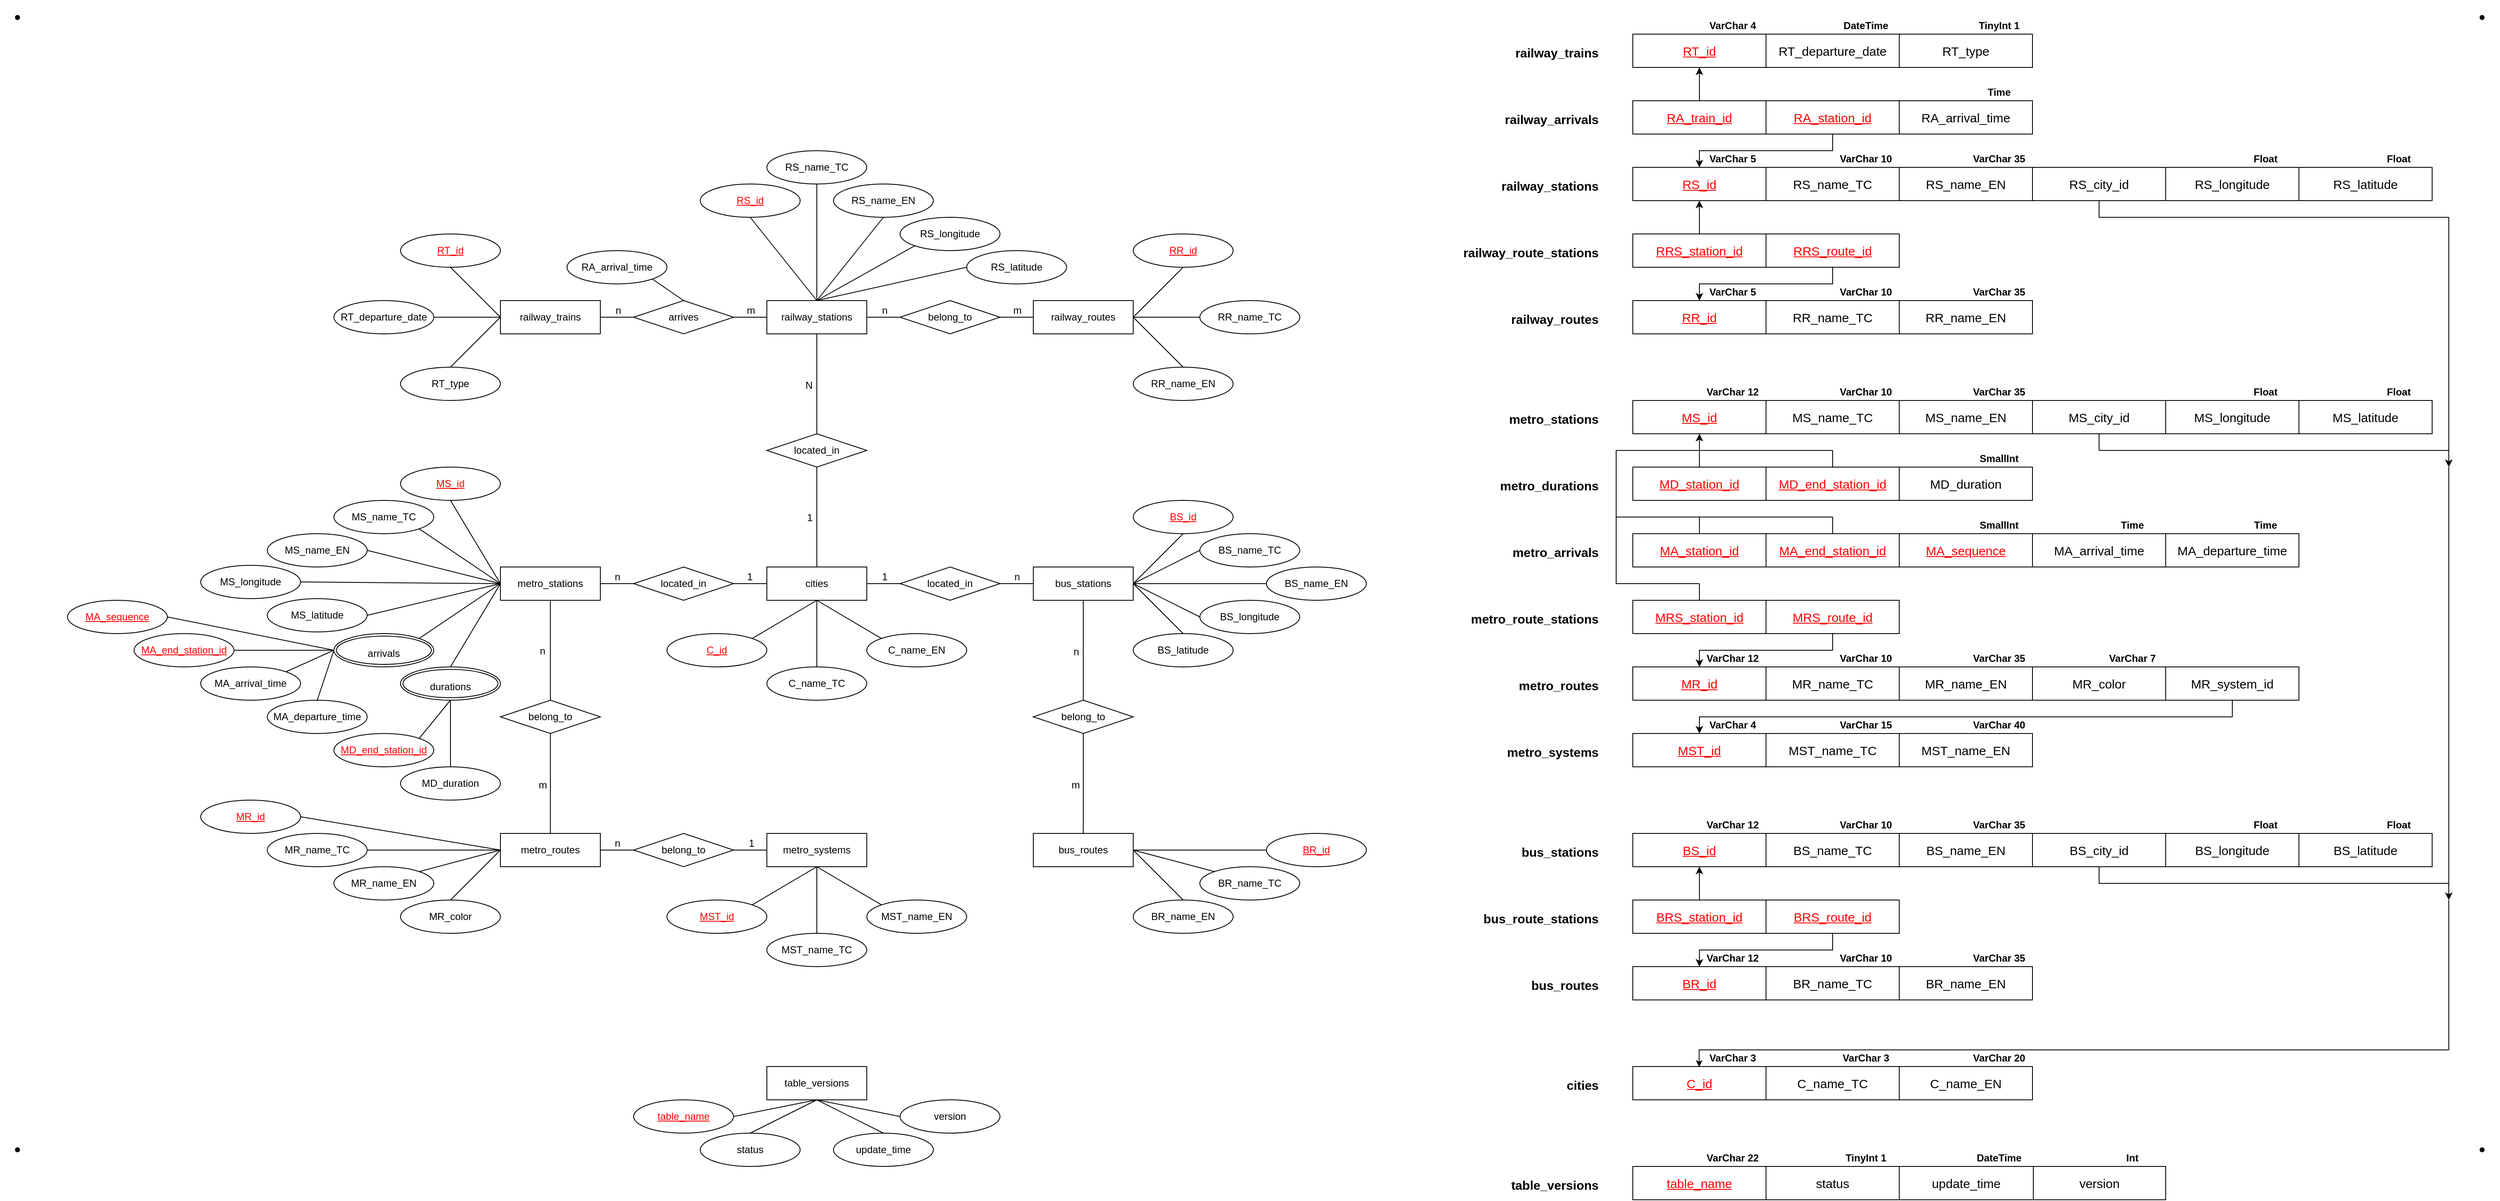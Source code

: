 <mxfile version="20.2.3" type="device"><diagram id="0RAZMN9eFrLMSn5xmvxm" name="第 1 页"><mxGraphModel dx="3076" dy="865" grid="1" gridSize="10" guides="1" tooltips="1" connect="1" arrows="1" fold="1" page="1" pageScale="1" pageWidth="827" pageHeight="1169" math="0" shadow="0"><root><mxCell id="0"/><mxCell id="1" parent="0"/><mxCell id="JQhIf01s5_no5lX6rs5I-228" value="railway_trains" style="whiteSpace=wrap;html=1;align=center;" parent="1" vertex="1"><mxGeometry x="-760" y="360" width="120" height="40" as="geometry"/></mxCell><mxCell id="JQhIf01s5_no5lX6rs5I-229" value="&lt;font color=&quot;#FF0000&quot;&gt;&lt;u&gt;RT_id&lt;/u&gt;&lt;/font&gt;" style="ellipse;whiteSpace=wrap;html=1;align=center;" parent="1" vertex="1"><mxGeometry x="-880" y="280" width="120" height="40" as="geometry"/></mxCell><mxCell id="JQhIf01s5_no5lX6rs5I-232" value="" style="endArrow=none;html=1;rounded=0;exitX=0.5;exitY=1;exitDx=0;exitDy=0;entryX=0;entryY=0.5;entryDx=0;entryDy=0;" parent="1" source="JQhIf01s5_no5lX6rs5I-229" target="JQhIf01s5_no5lX6rs5I-228" edge="1"><mxGeometry relative="1" as="geometry"><mxPoint x="-749" y="250" as="sourcePoint"/><mxPoint x="-800" y="380" as="targetPoint"/></mxGeometry></mxCell><mxCell id="JQhIf01s5_no5lX6rs5I-233" value="railway_stations" style="whiteSpace=wrap;html=1;align=center;" parent="1" vertex="1"><mxGeometry x="-440" y="360" width="120" height="40" as="geometry"/></mxCell><mxCell id="JQhIf01s5_no5lX6rs5I-236" value="&lt;font color=&quot;#FF0000&quot;&gt;&lt;u&gt;RS_id&lt;/u&gt;&lt;/font&gt;" style="ellipse;whiteSpace=wrap;html=1;align=center;" parent="1" vertex="1"><mxGeometry x="-520" y="220" width="120" height="40" as="geometry"/></mxCell><mxCell id="JQhIf01s5_no5lX6rs5I-237" value="RS_name_TC" style="ellipse;whiteSpace=wrap;html=1;align=center;" parent="1" vertex="1"><mxGeometry x="-440" y="180" width="120" height="40" as="geometry"/></mxCell><mxCell id="JQhIf01s5_no5lX6rs5I-238" value="" style="endArrow=none;html=1;rounded=0;exitX=0.5;exitY=1;exitDx=0;exitDy=0;entryX=0.5;entryY=0;entryDx=0;entryDy=0;" parent="1" source="JQhIf01s5_no5lX6rs5I-236" target="JQhIf01s5_no5lX6rs5I-233" edge="1"><mxGeometry relative="1" as="geometry"><mxPoint x="-670" y="230" as="sourcePoint"/><mxPoint x="-650" y="410" as="targetPoint"/></mxGeometry></mxCell><mxCell id="JQhIf01s5_no5lX6rs5I-239" value="RS_name_EN" style="ellipse;whiteSpace=wrap;html=1;align=center;" parent="1" vertex="1"><mxGeometry x="-360" y="220" width="120" height="40" as="geometry"/></mxCell><mxCell id="JQhIf01s5_no5lX6rs5I-240" value="" style="endArrow=none;html=1;rounded=0;exitX=0.5;exitY=1;exitDx=0;exitDy=0;entryX=0.5;entryY=0;entryDx=0;entryDy=0;" parent="1" source="JQhIf01s5_no5lX6rs5I-239" target="JQhIf01s5_no5lX6rs5I-233" edge="1"><mxGeometry relative="1" as="geometry"><mxPoint x="-390" y="230" as="sourcePoint"/><mxPoint x="-380" y="400" as="targetPoint"/><Array as="points"/></mxGeometry></mxCell><mxCell id="JQhIf01s5_no5lX6rs5I-241" value="arrives" style="shape=rhombus;perimeter=rhombusPerimeter;whiteSpace=wrap;html=1;align=center;" parent="1" vertex="1"><mxGeometry x="-600" y="360" width="120" height="40" as="geometry"/></mxCell><mxCell id="JQhIf01s5_no5lX6rs5I-242" value="" style="endArrow=none;html=1;rounded=0;entryX=0;entryY=0.5;entryDx=0;entryDy=0;exitX=1;exitY=0.5;exitDx=0;exitDy=0;" parent="1" source="JQhIf01s5_no5lX6rs5I-241" target="JQhIf01s5_no5lX6rs5I-233" edge="1"><mxGeometry relative="1" as="geometry"><mxPoint x="-470" y="420" as="sourcePoint"/><mxPoint x="-190" y="400" as="targetPoint"/></mxGeometry></mxCell><mxCell id="JQhIf01s5_no5lX6rs5I-243" value="m" style="resizable=0;html=1;align=right;verticalAlign=bottom;" parent="JQhIf01s5_no5lX6rs5I-242" connectable="0" vertex="1"><mxGeometry x="1" relative="1" as="geometry"><mxPoint x="-14" as="offset"/></mxGeometry></mxCell><mxCell id="JQhIf01s5_no5lX6rs5I-244" value="" style="endArrow=none;html=1;rounded=0;exitX=1;exitY=0.5;exitDx=0;exitDy=0;entryX=0;entryY=0.5;entryDx=0;entryDy=0;" parent="1" source="JQhIf01s5_no5lX6rs5I-228" target="JQhIf01s5_no5lX6rs5I-241" edge="1"><mxGeometry relative="1" as="geometry"><mxPoint x="-680" y="380" as="sourcePoint"/><mxPoint x="-490" y="470" as="targetPoint"/></mxGeometry></mxCell><mxCell id="JQhIf01s5_no5lX6rs5I-245" value="&lt;div&gt;n&lt;/div&gt;" style="resizable=0;html=1;align=right;verticalAlign=bottom;" parent="JQhIf01s5_no5lX6rs5I-244" connectable="0" vertex="1"><mxGeometry x="1" relative="1" as="geometry"><mxPoint x="-15" as="offset"/></mxGeometry></mxCell><mxCell id="JQhIf01s5_no5lX6rs5I-246" value="RA_arrival_time" style="ellipse;whiteSpace=wrap;html=1;align=center;" parent="1" vertex="1"><mxGeometry x="-680" y="300" width="120" height="40" as="geometry"/></mxCell><mxCell id="JQhIf01s5_no5lX6rs5I-247" value="" style="endArrow=none;html=1;rounded=0;exitX=0.5;exitY=0;exitDx=0;exitDy=0;entryX=1;entryY=1;entryDx=0;entryDy=0;" parent="1" source="JQhIf01s5_no5lX6rs5I-241" target="JQhIf01s5_no5lX6rs5I-246" edge="1"><mxGeometry relative="1" as="geometry"><mxPoint x="-530" y="450" as="sourcePoint"/><mxPoint x="-510" y="510" as="targetPoint"/></mxGeometry></mxCell><mxCell id="JQhIf01s5_no5lX6rs5I-248" value="table_versions" style="whiteSpace=wrap;html=1;align=center;" parent="1" vertex="1"><mxGeometry x="-440" y="1280" width="120" height="40" as="geometry"/></mxCell><mxCell id="JQhIf01s5_no5lX6rs5I-249" value="update_time" style="ellipse;whiteSpace=wrap;html=1;align=center;" parent="1" vertex="1"><mxGeometry x="-360" y="1360" width="120" height="40" as="geometry"/></mxCell><mxCell id="JQhIf01s5_no5lX6rs5I-250" value="version" style="ellipse;whiteSpace=wrap;html=1;align=center;" parent="1" vertex="1"><mxGeometry x="-280" y="1320" width="120" height="40" as="geometry"/></mxCell><mxCell id="JQhIf01s5_no5lX6rs5I-251" value="&lt;u&gt;table_name&lt;/u&gt;" style="ellipse;whiteSpace=wrap;html=1;align=center;fontColor=#FF0000;" parent="1" vertex="1"><mxGeometry x="-600" y="1320" width="120" height="40" as="geometry"/></mxCell><mxCell id="JQhIf01s5_no5lX6rs5I-252" value="" style="endArrow=none;html=1;rounded=0;exitX=1;exitY=0.5;exitDx=0;exitDy=0;entryX=0.5;entryY=1;entryDx=0;entryDy=0;exitPerimeter=0;" parent="1" source="JQhIf01s5_no5lX6rs5I-251" target="JQhIf01s5_no5lX6rs5I-248" edge="1"><mxGeometry relative="1" as="geometry"><mxPoint x="-11.5" y="1090" as="sourcePoint"/><mxPoint x="-380" y="1310" as="targetPoint"/></mxGeometry></mxCell><mxCell id="JQhIf01s5_no5lX6rs5I-253" value="" style="endArrow=none;html=1;rounded=0;exitX=0.5;exitY=0;exitDx=0;exitDy=0;entryX=0.5;entryY=1;entryDx=0;entryDy=0;" parent="1" source="JQhIf01s5_no5lX6rs5I-249" target="JQhIf01s5_no5lX6rs5I-248" edge="1"><mxGeometry relative="1" as="geometry"><mxPoint x="-331.5" y="1090" as="sourcePoint"/><mxPoint x="-422.5" y="1260" as="targetPoint"/></mxGeometry></mxCell><mxCell id="JQhIf01s5_no5lX6rs5I-254" value="" style="endArrow=none;html=1;rounded=0;entryX=0.5;entryY=1;entryDx=0;entryDy=0;exitX=0;exitY=0.5;exitDx=0;exitDy=0;" parent="1" source="JQhIf01s5_no5lX6rs5I-250" target="JQhIf01s5_no5lX6rs5I-248" edge="1"><mxGeometry relative="1" as="geometry"><mxPoint x="-250" y="1290" as="sourcePoint"/><mxPoint x="-422.5" y="1260" as="targetPoint"/></mxGeometry></mxCell><mxCell id="JQhIf01s5_no5lX6rs5I-255" value="bus_stations" style="whiteSpace=wrap;html=1;align=center;" parent="1" vertex="1"><mxGeometry x="-120" y="680" width="120" height="40" as="geometry"/></mxCell><mxCell id="JQhIf01s5_no5lX6rs5I-257" value="BS_name_TC" style="ellipse;whiteSpace=wrap;html=1;align=center;" parent="1" vertex="1"><mxGeometry x="80" y="640" width="120" height="40" as="geometry"/></mxCell><mxCell id="JQhIf01s5_no5lX6rs5I-259" value="" style="endArrow=none;html=1;rounded=0;entryX=1;entryY=0.5;entryDx=0;entryDy=0;exitX=0;exitY=0.5;exitDx=0;exitDy=0;" parent="1" source="JQhIf01s5_no5lX6rs5I-257" target="JQhIf01s5_no5lX6rs5I-255" edge="1"><mxGeometry relative="1" as="geometry"><mxPoint x="180" y="680" as="sourcePoint"/><mxPoint x="-160" y="700" as="targetPoint"/></mxGeometry></mxCell><mxCell id="JQhIf01s5_no5lX6rs5I-260" value="BS_name_EN" style="ellipse;whiteSpace=wrap;html=1;align=center;" parent="1" vertex="1"><mxGeometry x="160" y="680" width="120" height="40" as="geometry"/></mxCell><mxCell id="JQhIf01s5_no5lX6rs5I-261" value="" style="endArrow=none;html=1;rounded=0;entryX=1;entryY=0.5;entryDx=0;entryDy=0;exitX=0;exitY=0.5;exitDx=0;exitDy=0;" parent="1" source="JQhIf01s5_no5lX6rs5I-260" target="JQhIf01s5_no5lX6rs5I-255" edge="1"><mxGeometry relative="1" as="geometry"><mxPoint x="-310" y="700" as="sourcePoint"/><mxPoint x="-160" y="700" as="targetPoint"/></mxGeometry></mxCell><mxCell id="JQhIf01s5_no5lX6rs5I-262" value="RT_type" style="ellipse;whiteSpace=wrap;html=1;align=center;" parent="1" vertex="1"><mxGeometry x="-880" y="440" width="120" height="40" as="geometry"/></mxCell><mxCell id="JQhIf01s5_no5lX6rs5I-263" value="" style="endArrow=none;html=1;rounded=0;exitX=0;exitY=0.5;exitDx=0;exitDy=0;entryX=0.5;entryY=0;entryDx=0;entryDy=0;" parent="1" source="JQhIf01s5_no5lX6rs5I-228" target="JQhIf01s5_no5lX6rs5I-262" edge="1"><mxGeometry relative="1" as="geometry"><mxPoint x="-800" y="380" as="sourcePoint"/><mxPoint x="-549" y="270" as="targetPoint"/></mxGeometry></mxCell><mxCell id="JQhIf01s5_no5lX6rs5I-264" value="status" style="ellipse;whiteSpace=wrap;html=1;align=center;" parent="1" vertex="1"><mxGeometry x="-520" y="1360" width="120" height="40" as="geometry"/></mxCell><mxCell id="JQhIf01s5_no5lX6rs5I-265" value="" style="endArrow=none;html=1;rounded=0;exitX=0.5;exitY=0;exitDx=0;exitDy=0;entryX=0.5;entryY=1;entryDx=0;entryDy=0;" parent="1" source="JQhIf01s5_no5lX6rs5I-264" target="JQhIf01s5_no5lX6rs5I-248" edge="1"><mxGeometry relative="1" as="geometry"><mxPoint x="-331.5" y="1030" as="sourcePoint"/><mxPoint x="-422.5" y="1260" as="targetPoint"/></mxGeometry></mxCell><mxCell id="JQhIf01s5_no5lX6rs5I-266" value="BS_longitude" style="ellipse;whiteSpace=wrap;html=1;align=center;" parent="1" vertex="1"><mxGeometry x="80" y="720" width="120" height="40" as="geometry"/></mxCell><mxCell id="JQhIf01s5_no5lX6rs5I-267" value="BS_latitude" style="ellipse;whiteSpace=wrap;html=1;align=center;" parent="1" vertex="1"><mxGeometry y="760" width="120" height="40" as="geometry"/></mxCell><mxCell id="JQhIf01s5_no5lX6rs5I-268" value="" style="endArrow=none;html=1;rounded=0;exitX=0;exitY=0.5;exitDx=0;exitDy=0;entryX=1;entryY=0.5;entryDx=0;entryDy=0;" parent="1" source="JQhIf01s5_no5lX6rs5I-266" target="JQhIf01s5_no5lX6rs5I-255" edge="1"><mxGeometry relative="1" as="geometry"><mxPoint x="210" y="490" as="sourcePoint"/><mxPoint x="-160" y="700" as="targetPoint"/></mxGeometry></mxCell><mxCell id="JQhIf01s5_no5lX6rs5I-269" value="" style="endArrow=none;html=1;rounded=0;exitX=0.5;exitY=0;exitDx=0;exitDy=0;entryX=1;entryY=0.5;entryDx=0;entryDy=0;" parent="1" source="JQhIf01s5_no5lX6rs5I-267" target="JQhIf01s5_no5lX6rs5I-255" edge="1"><mxGeometry relative="1" as="geometry"><mxPoint x="-180" y="760" as="sourcePoint"/><mxPoint x="-160" y="700" as="targetPoint"/></mxGeometry></mxCell><mxCell id="JQhIf01s5_no5lX6rs5I-270" value="bus_routes" style="whiteSpace=wrap;html=1;align=center;" parent="1" vertex="1"><mxGeometry x="-120" y="1000" width="120" height="40" as="geometry"/></mxCell><mxCell id="JQhIf01s5_no5lX6rs5I-272" value="BR_name_TC" style="ellipse;whiteSpace=wrap;html=1;align=center;" parent="1" vertex="1"><mxGeometry x="80" y="1040" width="120" height="40" as="geometry"/></mxCell><mxCell id="JQhIf01s5_no5lX6rs5I-273" value="BR_name_EN" style="ellipse;whiteSpace=wrap;html=1;align=center;" parent="1" vertex="1"><mxGeometry y="1080" width="120" height="40" as="geometry"/></mxCell><mxCell id="JQhIf01s5_no5lX6rs5I-274" value="" style="endArrow=none;html=1;rounded=0;exitX=0;exitY=0;exitDx=0;exitDy=0;entryX=1;entryY=0.5;entryDx=0;entryDy=0;" parent="1" source="JQhIf01s5_no5lX6rs5I-272" target="JQhIf01s5_no5lX6rs5I-270" edge="1"><mxGeometry relative="1" as="geometry"><mxPoint x="440" y="1060" as="sourcePoint"/><mxPoint x="30" y="1050" as="targetPoint"/></mxGeometry></mxCell><mxCell id="JQhIf01s5_no5lX6rs5I-275" value="" style="endArrow=none;html=1;rounded=0;exitX=0.5;exitY=0;exitDx=0;exitDy=0;entryX=1;entryY=0.5;entryDx=0;entryDy=0;" parent="1" source="JQhIf01s5_no5lX6rs5I-273" target="JQhIf01s5_no5lX6rs5I-270" edge="1"><mxGeometry relative="1" as="geometry"><mxPoint x="330" y="950" as="sourcePoint"/><mxPoint x="350" y="1050" as="targetPoint"/></mxGeometry></mxCell><mxCell id="JQhIf01s5_no5lX6rs5I-277" value="belong_to" style="shape=rhombus;perimeter=rhombusPerimeter;whiteSpace=wrap;html=1;align=center;" parent="1" vertex="1"><mxGeometry x="-120" y="840" width="120" height="40" as="geometry"/></mxCell><mxCell id="JQhIf01s5_no5lX6rs5I-278" value="" style="endArrow=none;html=1;rounded=0;entryX=0.5;entryY=1;entryDx=0;entryDy=0;exitX=0.5;exitY=0;exitDx=0;exitDy=0;" parent="1" source="JQhIf01s5_no5lX6rs5I-270" target="JQhIf01s5_no5lX6rs5I-277" edge="1"><mxGeometry relative="1" as="geometry"><mxPoint x="260" y="1040" as="sourcePoint"/><mxPoint x="280" y="1019.5" as="targetPoint"/></mxGeometry></mxCell><mxCell id="JQhIf01s5_no5lX6rs5I-279" value="m" style="resizable=0;html=1;align=right;verticalAlign=bottom;" parent="JQhIf01s5_no5lX6rs5I-278" connectable="0" vertex="1"><mxGeometry x="1" relative="1" as="geometry"><mxPoint x="-4" y="70" as="offset"/></mxGeometry></mxCell><mxCell id="JQhIf01s5_no5lX6rs5I-280" value="" style="endArrow=none;html=1;rounded=0;exitX=0.5;exitY=0;exitDx=0;exitDy=0;entryX=0.5;entryY=1;entryDx=0;entryDy=0;" parent="1" source="JQhIf01s5_no5lX6rs5I-277" target="JQhIf01s5_no5lX6rs5I-255" edge="1"><mxGeometry relative="1" as="geometry"><mxPoint x="270" y="1030" as="sourcePoint"/><mxPoint x="100" y="1040" as="targetPoint"/></mxGeometry></mxCell><mxCell id="JQhIf01s5_no5lX6rs5I-281" value="&lt;div&gt;n&lt;/div&gt;" style="resizable=0;html=1;align=right;verticalAlign=bottom;" parent="JQhIf01s5_no5lX6rs5I-280" connectable="0" vertex="1"><mxGeometry x="1" relative="1" as="geometry"><mxPoint x="-5" y="70" as="offset"/></mxGeometry></mxCell><mxCell id="JQhIf01s5_no5lX6rs5I-284" value="RS_longitude" style="ellipse;whiteSpace=wrap;html=1;align=center;" parent="1" vertex="1"><mxGeometry x="-280" y="260" width="120" height="40" as="geometry"/></mxCell><mxCell id="JQhIf01s5_no5lX6rs5I-285" value="RS_latitude" style="ellipse;whiteSpace=wrap;html=1;align=center;" parent="1" vertex="1"><mxGeometry x="-200" y="300" width="120" height="40" as="geometry"/></mxCell><mxCell id="JQhIf01s5_no5lX6rs5I-286" value="" style="endArrow=none;html=1;rounded=0;entryX=0;entryY=1;entryDx=0;entryDy=0;exitX=0.5;exitY=0;exitDx=0;exitDy=0;" parent="1" source="JQhIf01s5_no5lX6rs5I-233" target="JQhIf01s5_no5lX6rs5I-284" edge="1"><mxGeometry relative="1" as="geometry"><mxPoint x="-380" y="400" as="sourcePoint"/><mxPoint x="-710" y="330" as="targetPoint"/></mxGeometry></mxCell><mxCell id="JQhIf01s5_no5lX6rs5I-287" value="" style="endArrow=none;html=1;rounded=0;exitX=0.5;exitY=0;exitDx=0;exitDy=0;entryX=0;entryY=0.5;entryDx=0;entryDy=0;" parent="1" source="JQhIf01s5_no5lX6rs5I-233" target="JQhIf01s5_no5lX6rs5I-285" edge="1"><mxGeometry relative="1" as="geometry"><mxPoint x="-370" y="370" as="sourcePoint"/><mxPoint x="-390" y="270" as="targetPoint"/></mxGeometry></mxCell><mxCell id="JQhIf01s5_no5lX6rs5I-290" value="RT_departure_date" style="ellipse;whiteSpace=wrap;html=1;align=center;" parent="1" vertex="1"><mxGeometry x="-960" y="360" width="120" height="40" as="geometry"/></mxCell><mxCell id="JQhIf01s5_no5lX6rs5I-291" value="" style="endArrow=none;html=1;rounded=0;exitX=0;exitY=0.5;exitDx=0;exitDy=0;entryX=1;entryY=0.5;entryDx=0;entryDy=0;" parent="1" source="JQhIf01s5_no5lX6rs5I-228" target="JQhIf01s5_no5lX6rs5I-290" edge="1"><mxGeometry relative="1" as="geometry"><mxPoint x="-800" y="380" as="sourcePoint"/><mxPoint x="-709" y="270" as="targetPoint"/></mxGeometry></mxCell><mxCell id="JQhIf01s5_no5lX6rs5I-294" value="metro_stations" style="whiteSpace=wrap;html=1;align=center;" parent="1" vertex="1"><mxGeometry x="-760" y="680" width="120" height="40" as="geometry"/></mxCell><mxCell id="JQhIf01s5_no5lX6rs5I-295" value="belong_to" style="shape=rhombus;perimeter=rhombusPerimeter;whiteSpace=wrap;html=1;align=center;" parent="1" vertex="1"><mxGeometry x="-760" y="840" width="120" height="40" as="geometry"/></mxCell><mxCell id="JQhIf01s5_no5lX6rs5I-296" value="" style="endArrow=none;html=1;rounded=0;exitX=0.5;exitY=1;exitDx=0;exitDy=0;entryX=0.5;entryY=0;entryDx=0;entryDy=0;" parent="1" source="JQhIf01s5_no5lX6rs5I-295" target="JQhIf01s5_no5lX6rs5I-302" edge="1"><mxGeometry relative="1" as="geometry"><mxPoint x="131.25" y="710" as="sourcePoint"/><mxPoint x="-620" y="830" as="targetPoint"/></mxGeometry></mxCell><mxCell id="JQhIf01s5_no5lX6rs5I-297" value="m" style="resizable=0;html=1;align=right;verticalAlign=bottom;" parent="JQhIf01s5_no5lX6rs5I-296" connectable="0" vertex="1"><mxGeometry x="1" relative="1" as="geometry"><mxPoint x="-4" y="-50" as="offset"/></mxGeometry></mxCell><mxCell id="JQhIf01s5_no5lX6rs5I-298" value="" style="endArrow=none;html=1;rounded=0;entryX=0.5;entryY=0;entryDx=0;entryDy=0;exitX=0.5;exitY=1;exitDx=0;exitDy=0;" parent="1" source="JQhIf01s5_no5lX6rs5I-294" target="JQhIf01s5_no5lX6rs5I-295" edge="1"><mxGeometry relative="1" as="geometry"><mxPoint x="-700" y="730" as="sourcePoint"/><mxPoint x="-648.75" y="990" as="targetPoint"/></mxGeometry></mxCell><mxCell id="JQhIf01s5_no5lX6rs5I-299" value="&lt;div&gt;n&lt;/div&gt;" style="resizable=0;html=1;align=right;verticalAlign=bottom;" parent="JQhIf01s5_no5lX6rs5I-298" connectable="0" vertex="1"><mxGeometry x="1" relative="1" as="geometry"><mxPoint x="-6" y="-51" as="offset"/></mxGeometry></mxCell><mxCell id="JQhIf01s5_no5lX6rs5I-301" value="&lt;font style=&quot;font-size: 12px;&quot;&gt;arrivals&lt;/font&gt;" style="ellipse;shape=doubleEllipse;margin=3;whiteSpace=wrap;html=1;align=center;fontFamily=Helvetica;fontSize=20;" parent="1" vertex="1"><mxGeometry x="-960" y="760" width="120" height="40" as="geometry"/></mxCell><mxCell id="JQhIf01s5_no5lX6rs5I-302" value="metro_routes" style="whiteSpace=wrap;html=1;align=center;" parent="1" vertex="1"><mxGeometry x="-760" y="1000" width="120" height="40" as="geometry"/></mxCell><mxCell id="JQhIf01s5_no5lX6rs5I-303" value="&lt;font color=&quot;#FF0000&quot;&gt;&lt;u&gt;MR_id&lt;/u&gt;&lt;/font&gt;" style="ellipse;whiteSpace=wrap;html=1;align=center;fontColor=#000000;" parent="1" vertex="1"><mxGeometry x="-1120" y="960" width="120" height="40" as="geometry"/></mxCell><mxCell id="JQhIf01s5_no5lX6rs5I-304" value="&lt;font color=&quot;#FF0000&quot;&gt;&lt;u&gt;MA_end_station_id&lt;/u&gt;&lt;/font&gt;" style="ellipse;whiteSpace=wrap;html=1;align=center;" parent="1" vertex="1"><mxGeometry x="-1200" y="760" width="120" height="40" as="geometry"/></mxCell><mxCell id="JQhIf01s5_no5lX6rs5I-305" value="MR_name_TC" style="ellipse;whiteSpace=wrap;html=1;align=center;" parent="1" vertex="1"><mxGeometry x="-1040" y="1000" width="120" height="40" as="geometry"/></mxCell><mxCell id="JQhIf01s5_no5lX6rs5I-306" value="MR_name_EN" style="ellipse;whiteSpace=wrap;html=1;align=center;" parent="1" vertex="1"><mxGeometry x="-960" y="1040" width="120" height="40" as="geometry"/></mxCell><mxCell id="JQhIf01s5_no5lX6rs5I-308" value="" style="endArrow=none;html=1;rounded=0;entryX=0;entryY=0.5;entryDx=0;entryDy=0;exitX=1;exitY=0.5;exitDx=0;exitDy=0;" parent="1" source="JQhIf01s5_no5lX6rs5I-294" target="JQhIf01s5_no5lX6rs5I-429" edge="1"><mxGeometry relative="1" as="geometry"><mxPoint x="-410" y="495" as="sourcePoint"/><mxPoint x="-500" y="535" as="targetPoint"/></mxGeometry></mxCell><mxCell id="JQhIf01s5_no5lX6rs5I-310" value="" style="endArrow=none;html=1;rounded=0;exitX=0;exitY=0.5;exitDx=0;exitDy=0;entryX=1;entryY=0.5;entryDx=0;entryDy=0;" parent="1" source="JQhIf01s5_no5lX6rs5I-301" target="JQhIf01s5_no5lX6rs5I-304" edge="1"><mxGeometry relative="1" as="geometry"><mxPoint x="-940" y="790" as="sourcePoint"/><mxPoint x="-950" y="820" as="targetPoint"/></mxGeometry></mxCell><mxCell id="JQhIf01s5_no5lX6rs5I-311" value="" style="endArrow=none;html=1;rounded=0;exitX=0;exitY=0.5;exitDx=0;exitDy=0;entryX=1;entryY=0.5;entryDx=0;entryDy=0;" parent="1" source="JQhIf01s5_no5lX6rs5I-302" target="JQhIf01s5_no5lX6rs5I-303" edge="1"><mxGeometry relative="1" as="geometry"><mxPoint x="-438.75" y="1120" as="sourcePoint"/><mxPoint x="-738.75" y="1120" as="targetPoint"/></mxGeometry></mxCell><mxCell id="JQhIf01s5_no5lX6rs5I-312" value="" style="endArrow=none;html=1;rounded=0;exitX=0;exitY=0.5;exitDx=0;exitDy=0;entryX=1;entryY=0.5;entryDx=0;entryDy=0;" parent="1" source="JQhIf01s5_no5lX6rs5I-302" target="JQhIf01s5_no5lX6rs5I-305" edge="1"><mxGeometry relative="1" as="geometry"><mxPoint x="-688.75" y="1010" as="sourcePoint"/><mxPoint x="-708.75" y="850" as="targetPoint"/></mxGeometry></mxCell><mxCell id="JQhIf01s5_no5lX6rs5I-313" value="" style="endArrow=none;html=1;rounded=0;exitX=0;exitY=0.5;exitDx=0;exitDy=0;entryX=1;entryY=0;entryDx=0;entryDy=0;" parent="1" source="JQhIf01s5_no5lX6rs5I-302" target="JQhIf01s5_no5lX6rs5I-306" edge="1"><mxGeometry relative="1" as="geometry"><mxPoint x="-678.75" y="1020" as="sourcePoint"/><mxPoint x="-580" y="1080" as="targetPoint"/></mxGeometry></mxCell><mxCell id="JQhIf01s5_no5lX6rs5I-314" value="" style="shape=table;startSize=0;container=1;collapsible=0;childLayout=tableLayout;fontSize=15;" parent="1" vertex="1"><mxGeometry x="600" y="200" width="960" height="40" as="geometry"/></mxCell><mxCell id="JQhIf01s5_no5lX6rs5I-315" value="" style="shape=tableRow;horizontal=0;startSize=0;swimlaneHead=0;swimlaneBody=0;top=0;left=0;bottom=0;right=0;collapsible=0;dropTarget=0;fillColor=none;points=[[0,0.5],[1,0.5]];portConstraint=eastwest;fontSize=24;" parent="JQhIf01s5_no5lX6rs5I-314" vertex="1"><mxGeometry width="960" height="40" as="geometry"/></mxCell><mxCell id="JQhIf01s5_no5lX6rs5I-316" value="&lt;font color=&quot;#FF0000&quot;&gt;&lt;u style=&quot;font-size: 15px;&quot;&gt;RS_id&lt;/u&gt;&lt;/font&gt;" style="shape=partialRectangle;html=1;whiteSpace=wrap;connectable=0;overflow=hidden;fillColor=none;top=0;left=0;bottom=0;right=0;pointerEvents=1;fontSize=15;" parent="JQhIf01s5_no5lX6rs5I-315" vertex="1"><mxGeometry width="160" height="40" as="geometry"><mxRectangle width="160" height="40" as="alternateBounds"/></mxGeometry></mxCell><mxCell id="JQhIf01s5_no5lX6rs5I-317" value="RS_name_TC" style="shape=partialRectangle;html=1;whiteSpace=wrap;connectable=0;overflow=hidden;fillColor=none;top=0;left=0;bottom=0;right=0;pointerEvents=1;fontSize=15;" parent="JQhIf01s5_no5lX6rs5I-315" vertex="1"><mxGeometry x="160" width="160" height="40" as="geometry"><mxRectangle width="160" height="40" as="alternateBounds"/></mxGeometry></mxCell><mxCell id="JQhIf01s5_no5lX6rs5I-318" value="RS_name_EN" style="shape=partialRectangle;html=1;whiteSpace=wrap;connectable=0;overflow=hidden;fillColor=none;top=0;left=0;bottom=0;right=0;pointerEvents=1;fontSize=15;" parent="JQhIf01s5_no5lX6rs5I-315" vertex="1"><mxGeometry x="320" width="160" height="40" as="geometry"><mxRectangle width="160" height="40" as="alternateBounds"/></mxGeometry></mxCell><mxCell id="JQhIf01s5_no5lX6rs5I-319" value="RS_city_id" style="shape=partialRectangle;html=1;whiteSpace=wrap;connectable=0;overflow=hidden;fillColor=none;top=0;left=0;bottom=0;right=0;pointerEvents=1;fontSize=15;" parent="JQhIf01s5_no5lX6rs5I-315" vertex="1"><mxGeometry x="480" width="160" height="40" as="geometry"><mxRectangle width="160" height="40" as="alternateBounds"/></mxGeometry></mxCell><mxCell id="JQhIf01s5_no5lX6rs5I-320" value="RS_longitude" style="shape=partialRectangle;html=1;whiteSpace=wrap;connectable=0;overflow=hidden;fillColor=none;top=0;left=0;bottom=0;right=0;pointerEvents=1;fontSize=15;" parent="JQhIf01s5_no5lX6rs5I-315" vertex="1"><mxGeometry x="640" width="160" height="40" as="geometry"><mxRectangle width="160" height="40" as="alternateBounds"/></mxGeometry></mxCell><mxCell id="XlxXhOmIU41FmJEFt57O-14" value="RS_latitude" style="shape=partialRectangle;html=1;whiteSpace=wrap;connectable=0;overflow=hidden;fillColor=none;top=0;left=0;bottom=0;right=0;pointerEvents=1;fontSize=15;" parent="JQhIf01s5_no5lX6rs5I-315" vertex="1"><mxGeometry x="800" width="160" height="40" as="geometry"><mxRectangle width="160" height="40" as="alternateBounds"/></mxGeometry></mxCell><mxCell id="JQhIf01s5_no5lX6rs5I-321" value="&lt;font style=&quot;font-size: 15px;&quot;&gt;railway_stations&lt;/font&gt;" style="text;strokeColor=none;fillColor=none;html=1;fontSize=24;fontStyle=1;verticalAlign=middle;align=right;" parent="1" vertex="1"><mxGeometry x="420" y="200" width="140" height="40" as="geometry"/></mxCell><mxCell id="JQhIf01s5_no5lX6rs5I-322" value="" style="shape=table;startSize=0;container=1;collapsible=0;childLayout=tableLayout;fontSize=15;" parent="1" vertex="1"><mxGeometry x="600" y="120" width="480" height="40" as="geometry"/></mxCell><mxCell id="JQhIf01s5_no5lX6rs5I-323" value="" style="shape=tableRow;horizontal=0;startSize=0;swimlaneHead=0;swimlaneBody=0;top=0;left=0;bottom=0;right=0;collapsible=0;dropTarget=0;fillColor=none;points=[[0,0.5],[1,0.5]];portConstraint=eastwest;fontSize=24;" parent="JQhIf01s5_no5lX6rs5I-322" vertex="1"><mxGeometry width="480" height="40" as="geometry"/></mxCell><mxCell id="JQhIf01s5_no5lX6rs5I-324" value="&lt;font color=&quot;#FF0000&quot;&gt;&lt;u&gt;RA_train_id&lt;/u&gt;&lt;/font&gt;" style="shape=partialRectangle;html=1;whiteSpace=wrap;connectable=0;overflow=hidden;fillColor=none;top=0;left=0;bottom=0;right=0;pointerEvents=1;fontSize=15;" parent="JQhIf01s5_no5lX6rs5I-323" vertex="1"><mxGeometry width="160" height="40" as="geometry"><mxRectangle width="160" height="40" as="alternateBounds"/></mxGeometry></mxCell><mxCell id="JQhIf01s5_no5lX6rs5I-325" value="&lt;font color=&quot;#FF0000&quot;&gt;&lt;u&gt;RA_station_id&lt;/u&gt;&lt;/font&gt;" style="shape=partialRectangle;html=1;whiteSpace=wrap;connectable=0;overflow=hidden;fillColor=none;top=0;left=0;bottom=0;right=0;pointerEvents=1;fontSize=15;" parent="JQhIf01s5_no5lX6rs5I-323" vertex="1"><mxGeometry x="160" width="160" height="40" as="geometry"><mxRectangle width="160" height="40" as="alternateBounds"/></mxGeometry></mxCell><mxCell id="JQhIf01s5_no5lX6rs5I-326" value="RA_arrival_time" style="shape=partialRectangle;html=1;whiteSpace=wrap;connectable=0;overflow=hidden;fillColor=none;top=0;left=0;bottom=0;right=0;pointerEvents=1;fontSize=15;" parent="JQhIf01s5_no5lX6rs5I-323" vertex="1"><mxGeometry x="320" width="160" height="40" as="geometry"><mxRectangle width="160" height="40" as="alternateBounds"/></mxGeometry></mxCell><mxCell id="JQhIf01s5_no5lX6rs5I-328" value="&lt;font style=&quot;font-size: 15px;&quot;&gt;railway_arrivals&lt;/font&gt;" style="text;strokeColor=none;fillColor=none;html=1;fontSize=24;fontStyle=1;verticalAlign=middle;align=right;" parent="1" vertex="1"><mxGeometry x="420" y="120" width="140" height="40" as="geometry"/></mxCell><mxCell id="JQhIf01s5_no5lX6rs5I-329" value="" style="edgeStyle=elbowEdgeStyle;elbow=vertical;endArrow=classic;html=1;rounded=0;fontSize=15;" parent="1" edge="1"><mxGeometry width="50" height="50" relative="1" as="geometry"><mxPoint x="840" y="160" as="sourcePoint"/><mxPoint x="680" y="200" as="targetPoint"/><Array as="points"><mxPoint x="810" y="180"/><mxPoint x="720" y="180"/></Array></mxGeometry></mxCell><mxCell id="JQhIf01s5_no5lX6rs5I-330" value="" style="shape=table;startSize=0;container=1;collapsible=0;childLayout=tableLayout;fontSize=15;" parent="1" vertex="1"><mxGeometry x="600" y="480" width="960" height="40" as="geometry"/></mxCell><mxCell id="JQhIf01s5_no5lX6rs5I-331" value="" style="shape=tableRow;horizontal=0;startSize=0;swimlaneHead=0;swimlaneBody=0;top=0;left=0;bottom=0;right=0;collapsible=0;dropTarget=0;fillColor=none;points=[[0,0.5],[1,0.5]];portConstraint=eastwest;fontSize=24;" parent="JQhIf01s5_no5lX6rs5I-330" vertex="1"><mxGeometry width="960" height="40" as="geometry"/></mxCell><mxCell id="JQhIf01s5_no5lX6rs5I-332" value="&lt;font color=&quot;#FF0000&quot;&gt;&lt;u&gt;MS_id&lt;/u&gt;&lt;/font&gt;" style="shape=partialRectangle;html=1;whiteSpace=wrap;connectable=0;overflow=hidden;fillColor=none;top=0;left=0;bottom=0;right=0;pointerEvents=1;fontSize=15;" parent="JQhIf01s5_no5lX6rs5I-331" vertex="1"><mxGeometry width="160" height="40" as="geometry"><mxRectangle width="160" height="40" as="alternateBounds"/></mxGeometry></mxCell><mxCell id="_XJEhEaDsADtdDR67SuV-1" value="MS_name_TC" style="shape=partialRectangle;html=1;whiteSpace=wrap;connectable=0;overflow=hidden;fillColor=none;top=0;left=0;bottom=0;right=0;pointerEvents=1;fontSize=15;" parent="JQhIf01s5_no5lX6rs5I-331" vertex="1"><mxGeometry x="160" width="160" height="40" as="geometry"><mxRectangle width="160" height="40" as="alternateBounds"/></mxGeometry></mxCell><mxCell id="_XJEhEaDsADtdDR67SuV-2" value="MS_name_EN" style="shape=partialRectangle;html=1;whiteSpace=wrap;connectable=0;overflow=hidden;fillColor=none;top=0;left=0;bottom=0;right=0;pointerEvents=1;fontSize=15;" parent="JQhIf01s5_no5lX6rs5I-331" vertex="1"><mxGeometry x="320" width="160" height="40" as="geometry"><mxRectangle width="160" height="40" as="alternateBounds"/></mxGeometry></mxCell><mxCell id="_XJEhEaDsADtdDR67SuV-77" value="MS_city_id" style="shape=partialRectangle;html=1;whiteSpace=wrap;connectable=0;overflow=hidden;fillColor=none;top=0;left=0;bottom=0;right=0;pointerEvents=1;fontSize=15;" parent="JQhIf01s5_no5lX6rs5I-331" vertex="1"><mxGeometry x="480" width="160" height="40" as="geometry"><mxRectangle width="160" height="40" as="alternateBounds"/></mxGeometry></mxCell><mxCell id="_XJEhEaDsADtdDR67SuV-78" value="MS_longitude" style="shape=partialRectangle;html=1;whiteSpace=wrap;connectable=0;overflow=hidden;fillColor=none;top=0;left=0;bottom=0;right=0;pointerEvents=1;fontSize=15;" parent="JQhIf01s5_no5lX6rs5I-331" vertex="1"><mxGeometry x="640" width="160" height="40" as="geometry"><mxRectangle width="160" height="40" as="alternateBounds"/></mxGeometry></mxCell><mxCell id="MVFGgmvyvSAt7gLN84-q-12" value="MS_latitude" style="shape=partialRectangle;html=1;whiteSpace=wrap;connectable=0;overflow=hidden;fillColor=none;top=0;left=0;bottom=0;right=0;pointerEvents=1;fontSize=15;" parent="JQhIf01s5_no5lX6rs5I-331" vertex="1"><mxGeometry x="800" width="160" height="40" as="geometry"><mxRectangle width="160" height="40" as="alternateBounds"/></mxGeometry></mxCell><mxCell id="JQhIf01s5_no5lX6rs5I-334" value="&lt;font style=&quot;font-size: 15px;&quot;&gt;metro_stations&lt;/font&gt;" style="text;strokeColor=none;fillColor=none;html=1;fontSize=24;fontStyle=1;verticalAlign=middle;align=right;" parent="1" vertex="1"><mxGeometry x="420" y="480" width="140" height="40" as="geometry"/></mxCell><mxCell id="JQhIf01s5_no5lX6rs5I-335" value="" style="shape=table;startSize=0;container=1;collapsible=0;childLayout=tableLayout;fontSize=15;" parent="1" vertex="1"><mxGeometry x="600" y="560" width="480" height="40" as="geometry"/></mxCell><mxCell id="JQhIf01s5_no5lX6rs5I-336" value="" style="shape=tableRow;horizontal=0;startSize=0;swimlaneHead=0;swimlaneBody=0;top=0;left=0;bottom=0;right=0;collapsible=0;dropTarget=0;fillColor=none;points=[[0,0.5],[1,0.5]];portConstraint=eastwest;fontSize=24;" parent="JQhIf01s5_no5lX6rs5I-335" vertex="1"><mxGeometry width="480" height="40" as="geometry"/></mxCell><mxCell id="JQhIf01s5_no5lX6rs5I-337" value="&lt;font color=&quot;#FF0000&quot;&gt;&lt;u&gt;MD_station_id&lt;/u&gt;&lt;/font&gt;" style="shape=partialRectangle;html=1;whiteSpace=wrap;connectable=0;overflow=hidden;fillColor=none;top=0;left=0;bottom=0;right=0;pointerEvents=1;fontSize=15;" parent="JQhIf01s5_no5lX6rs5I-336" vertex="1"><mxGeometry width="160" height="40" as="geometry"><mxRectangle width="160" height="40" as="alternateBounds"/></mxGeometry></mxCell><mxCell id="JQhIf01s5_no5lX6rs5I-338" value="&lt;font color=&quot;#FF0000&quot;&gt;&lt;u&gt;MD_end_station_id&lt;/u&gt;&lt;/font&gt;" style="shape=partialRectangle;html=1;whiteSpace=wrap;connectable=0;overflow=hidden;fillColor=none;top=0;left=0;bottom=0;right=0;pointerEvents=1;fontSize=15;" parent="JQhIf01s5_no5lX6rs5I-336" vertex="1"><mxGeometry x="160" width="160" height="40" as="geometry"><mxRectangle width="160" height="40" as="alternateBounds"/></mxGeometry></mxCell><mxCell id="NBHSd-1P0Ylet2bR7m-R-5" value="MD_duration" style="shape=partialRectangle;html=1;whiteSpace=wrap;connectable=0;overflow=hidden;fillColor=none;top=0;left=0;bottom=0;right=0;pointerEvents=1;fontSize=15;" parent="JQhIf01s5_no5lX6rs5I-336" vertex="1"><mxGeometry x="320" width="160" height="40" as="geometry"><mxRectangle width="160" height="40" as="alternateBounds"/></mxGeometry></mxCell><mxCell id="JQhIf01s5_no5lX6rs5I-340" value="&lt;div&gt;&lt;font style=&quot;font-size: 15px;&quot;&gt;metro_durations&lt;/font&gt;&lt;/div&gt;" style="text;strokeColor=none;fillColor=none;html=1;fontSize=24;fontStyle=1;verticalAlign=middle;align=right;" parent="1" vertex="1"><mxGeometry x="380" y="560" width="180" height="40" as="geometry"/></mxCell><mxCell id="JQhIf01s5_no5lX6rs5I-341" value="" style="shape=table;startSize=0;container=1;collapsible=0;childLayout=tableLayout;fontSize=15;" parent="1" vertex="1"><mxGeometry x="600" y="640" width="800" height="40" as="geometry"/></mxCell><mxCell id="JQhIf01s5_no5lX6rs5I-342" value="" style="shape=tableRow;horizontal=0;startSize=0;swimlaneHead=0;swimlaneBody=0;top=0;left=0;bottom=0;right=0;collapsible=0;dropTarget=0;fillColor=none;points=[[0,0.5],[1,0.5]];portConstraint=eastwest;fontSize=24;" parent="JQhIf01s5_no5lX6rs5I-341" vertex="1"><mxGeometry width="800" height="40" as="geometry"/></mxCell><mxCell id="JQhIf01s5_no5lX6rs5I-343" value="&lt;font color=&quot;#FF0000&quot;&gt;&lt;u&gt;MA_station_id&lt;/u&gt;&lt;/font&gt;" style="shape=partialRectangle;html=1;whiteSpace=wrap;connectable=0;overflow=hidden;fillColor=none;top=0;left=0;bottom=0;right=0;pointerEvents=1;fontSize=15;" parent="JQhIf01s5_no5lX6rs5I-342" vertex="1"><mxGeometry width="160" height="40" as="geometry"><mxRectangle width="160" height="40" as="alternateBounds"/></mxGeometry></mxCell><mxCell id="JQhIf01s5_no5lX6rs5I-344" value="&lt;font color=&quot;#FF0000&quot;&gt;&lt;u&gt;MA_end_station_id&lt;/u&gt;&lt;/font&gt;" style="shape=partialRectangle;html=1;whiteSpace=wrap;connectable=0;overflow=hidden;fillColor=none;top=0;left=0;bottom=0;right=0;pointerEvents=1;fontSize=15;" parent="JQhIf01s5_no5lX6rs5I-342" vertex="1"><mxGeometry x="160" width="160" height="40" as="geometry"><mxRectangle width="160" height="40" as="alternateBounds"/></mxGeometry></mxCell><mxCell id="JQhIf01s5_no5lX6rs5I-457" value="&lt;font color=&quot;#FF0000&quot;&gt;&lt;u&gt;MA_sequence&lt;/u&gt;&lt;/font&gt;" style="shape=partialRectangle;html=1;whiteSpace=wrap;connectable=0;overflow=hidden;fillColor=none;top=0;left=0;bottom=0;right=0;pointerEvents=1;fontSize=15;" parent="JQhIf01s5_no5lX6rs5I-342" vertex="1"><mxGeometry x="320" width="160" height="40" as="geometry"><mxRectangle width="160" height="40" as="alternateBounds"/></mxGeometry></mxCell><mxCell id="JQhIf01s5_no5lX6rs5I-461" value="MA_arrival_time" style="shape=partialRectangle;html=1;whiteSpace=wrap;connectable=0;overflow=hidden;fillColor=none;top=0;left=0;bottom=0;right=0;pointerEvents=1;fontSize=15;" parent="JQhIf01s5_no5lX6rs5I-342" vertex="1"><mxGeometry x="480" width="160" height="40" as="geometry"><mxRectangle width="160" height="40" as="alternateBounds"/></mxGeometry></mxCell><mxCell id="NBHSd-1P0Ylet2bR7m-R-4" value="MA_departure_time" style="shape=partialRectangle;html=1;whiteSpace=wrap;connectable=0;overflow=hidden;fillColor=none;top=0;left=0;bottom=0;right=0;pointerEvents=1;fontSize=15;" parent="JQhIf01s5_no5lX6rs5I-342" vertex="1"><mxGeometry x="640" width="160" height="40" as="geometry"><mxRectangle width="160" height="40" as="alternateBounds"/></mxGeometry></mxCell><mxCell id="JQhIf01s5_no5lX6rs5I-346" value="&lt;div align=&quot;right&quot;&gt;&lt;font style=&quot;font-size: 15px;&quot;&gt;metro_arrivals&lt;/font&gt;&lt;/div&gt;" style="text;strokeColor=none;fillColor=none;html=1;fontSize=24;fontStyle=1;verticalAlign=middle;align=right;" parent="1" vertex="1"><mxGeometry x="420" y="640" width="140" height="40" as="geometry"/></mxCell><mxCell id="JQhIf01s5_no5lX6rs5I-347" value="" style="shape=table;startSize=0;container=1;collapsible=0;childLayout=tableLayout;fontSize=15;" parent="1" vertex="1"><mxGeometry x="600" y="40" width="480" height="40" as="geometry"/></mxCell><mxCell id="JQhIf01s5_no5lX6rs5I-348" value="" style="shape=tableRow;horizontal=0;startSize=0;swimlaneHead=0;swimlaneBody=0;top=0;left=0;bottom=0;right=0;collapsible=0;dropTarget=0;fillColor=none;points=[[0,0.5],[1,0.5]];portConstraint=eastwest;fontSize=24;" parent="JQhIf01s5_no5lX6rs5I-347" vertex="1"><mxGeometry width="480" height="40" as="geometry"/></mxCell><mxCell id="JQhIf01s5_no5lX6rs5I-349" value="&lt;font color=&quot;#FF0000&quot;&gt;&lt;u style=&quot;font-size: 15px;&quot;&gt;RT_id&lt;/u&gt;&lt;/font&gt;" style="shape=partialRectangle;html=1;whiteSpace=wrap;connectable=0;overflow=hidden;fillColor=none;top=0;left=0;bottom=0;right=0;pointerEvents=1;fontSize=15;" parent="JQhIf01s5_no5lX6rs5I-348" vertex="1"><mxGeometry width="160" height="40" as="geometry"><mxRectangle width="160" height="40" as="alternateBounds"/></mxGeometry></mxCell><mxCell id="JQhIf01s5_no5lX6rs5I-350" value="RT_departure_date" style="shape=partialRectangle;html=1;whiteSpace=wrap;connectable=0;overflow=hidden;fillColor=none;top=0;left=0;bottom=0;right=0;pointerEvents=1;fontSize=15;" parent="JQhIf01s5_no5lX6rs5I-348" vertex="1"><mxGeometry x="160" width="160" height="40" as="geometry"><mxRectangle width="160" height="40" as="alternateBounds"/></mxGeometry></mxCell><mxCell id="JQhIf01s5_no5lX6rs5I-351" value="RT_type" style="shape=partialRectangle;html=1;whiteSpace=wrap;connectable=0;overflow=hidden;fillColor=none;top=0;left=0;bottom=0;right=0;pointerEvents=1;fontSize=15;" parent="JQhIf01s5_no5lX6rs5I-348" vertex="1"><mxGeometry x="320" width="160" height="40" as="geometry"><mxRectangle width="160" height="40" as="alternateBounds"/></mxGeometry></mxCell><mxCell id="JQhIf01s5_no5lX6rs5I-354" value="&lt;font style=&quot;font-size: 15px;&quot;&gt;railway_trains&lt;/font&gt;" style="text;strokeColor=none;fillColor=none;html=1;fontSize=24;fontStyle=1;verticalAlign=middle;align=right;" parent="1" vertex="1"><mxGeometry x="440" y="40" width="120" height="40" as="geometry"/></mxCell><mxCell id="JQhIf01s5_no5lX6rs5I-355" value="" style="line;strokeWidth=1;direction=south;html=1;fontSize=15;" parent="1" vertex="1"><mxGeometry x="675" y="620" width="10" height="20" as="geometry"/></mxCell><mxCell id="JQhIf01s5_no5lX6rs5I-356" value="" style="line;strokeWidth=1;direction=south;html=1;fontSize=15;" parent="1" vertex="1"><mxGeometry x="835" y="540" width="10" height="20" as="geometry"/></mxCell><mxCell id="JQhIf01s5_no5lX6rs5I-357" value="" style="endArrow=classic;html=1;rounded=0;fontSize=15;" parent="1" edge="1"><mxGeometry width="50" height="50" relative="1" as="geometry"><mxPoint x="680" y="120" as="sourcePoint"/><mxPoint x="680" y="80" as="targetPoint"/><Array as="points"><mxPoint x="680" y="120"/></Array></mxGeometry></mxCell><mxCell id="JQhIf01s5_no5lX6rs5I-358" value="" style="shape=table;startSize=0;container=1;collapsible=0;childLayout=tableLayout;fontSize=15;" parent="1" vertex="1"><mxGeometry x="600" y="720" width="320" height="40" as="geometry"/></mxCell><mxCell id="JQhIf01s5_no5lX6rs5I-359" value="" style="shape=tableRow;horizontal=0;startSize=0;swimlaneHead=0;swimlaneBody=0;top=0;left=0;bottom=0;right=0;collapsible=0;dropTarget=0;fillColor=none;points=[[0,0.5],[1,0.5]];portConstraint=eastwest;fontSize=24;" parent="JQhIf01s5_no5lX6rs5I-358" vertex="1"><mxGeometry width="320" height="40" as="geometry"/></mxCell><mxCell id="JQhIf01s5_no5lX6rs5I-360" value="&lt;font color=&quot;#FF0000&quot;&gt;&lt;u&gt;MRS_station_id&lt;/u&gt;&lt;/font&gt;" style="shape=partialRectangle;html=1;whiteSpace=wrap;connectable=0;overflow=hidden;fillColor=none;top=0;left=0;bottom=0;right=0;pointerEvents=1;fontSize=15;" parent="JQhIf01s5_no5lX6rs5I-359" vertex="1"><mxGeometry width="160" height="40" as="geometry"><mxRectangle width="160" height="40" as="alternateBounds"/></mxGeometry></mxCell><mxCell id="JQhIf01s5_no5lX6rs5I-361" value="&lt;font color=&quot;#FF0000&quot;&gt;&lt;u&gt;MRS_route_id&lt;/u&gt;&lt;/font&gt;" style="shape=partialRectangle;html=1;whiteSpace=wrap;connectable=0;overflow=hidden;fillColor=none;top=0;left=0;bottom=0;right=0;pointerEvents=1;fontSize=15;" parent="JQhIf01s5_no5lX6rs5I-359" vertex="1"><mxGeometry x="160" width="160" height="40" as="geometry"><mxRectangle width="160" height="40" as="alternateBounds"/></mxGeometry></mxCell><mxCell id="JQhIf01s5_no5lX6rs5I-362" value="&lt;div align=&quot;right&quot;&gt;&lt;font style=&quot;font-size: 15px;&quot;&gt;metro_route_stations&lt;/font&gt;&lt;/div&gt;" style="text;strokeColor=none;fillColor=none;html=1;fontSize=24;fontStyle=1;verticalAlign=middle;align=right;" parent="1" vertex="1"><mxGeometry x="400" y="720" width="160" height="40" as="geometry"/></mxCell><mxCell id="JQhIf01s5_no5lX6rs5I-363" value="" style="line;strokeWidth=1;direction=south;html=1;fontSize=15;" parent="1" vertex="1"><mxGeometry x="675" y="700" width="10" height="20" as="geometry"/></mxCell><mxCell id="JQhIf01s5_no5lX6rs5I-364" value="" style="endArrow=none;html=1;rounded=0;fontSize=15;entryX=0;entryY=0;entryDx=0;entryDy=0;exitX=0;exitY=0.5;exitDx=0;exitDy=0;exitPerimeter=0;" parent="1" source="JQhIf01s5_no5lX6rs5I-363" edge="1"><mxGeometry width="50" height="50" relative="1" as="geometry"><mxPoint x="1090" y="730" as="sourcePoint"/><mxPoint x="580" y="620" as="targetPoint"/><Array as="points"><mxPoint x="580" y="700"/></Array></mxGeometry></mxCell><mxCell id="JQhIf01s5_no5lX6rs5I-365" value="" style="shape=table;startSize=0;container=1;collapsible=0;childLayout=tableLayout;fontSize=15;" parent="1" vertex="1"><mxGeometry x="600" y="800" width="800" height="40" as="geometry"/></mxCell><mxCell id="JQhIf01s5_no5lX6rs5I-366" value="" style="shape=tableRow;horizontal=0;startSize=0;swimlaneHead=0;swimlaneBody=0;top=0;left=0;bottom=0;right=0;collapsible=0;dropTarget=0;fillColor=none;points=[[0,0.5],[1,0.5]];portConstraint=eastwest;fontSize=24;" parent="JQhIf01s5_no5lX6rs5I-365" vertex="1"><mxGeometry width="800" height="40" as="geometry"/></mxCell><mxCell id="JQhIf01s5_no5lX6rs5I-367" value="&lt;font color=&quot;#FF0000&quot;&gt;&lt;u&gt;MR_id&lt;/u&gt;&lt;/font&gt;" style="shape=partialRectangle;html=1;whiteSpace=wrap;connectable=0;overflow=hidden;fillColor=none;top=0;left=0;bottom=0;right=0;pointerEvents=1;fontSize=15;" parent="JQhIf01s5_no5lX6rs5I-366" vertex="1"><mxGeometry width="160" height="40" as="geometry"><mxRectangle width="160" height="40" as="alternateBounds"/></mxGeometry></mxCell><mxCell id="JQhIf01s5_no5lX6rs5I-369" value="MR_name_TC" style="shape=partialRectangle;html=1;whiteSpace=wrap;connectable=0;overflow=hidden;fillColor=none;top=0;left=0;bottom=0;right=0;pointerEvents=1;fontSize=15;" parent="JQhIf01s5_no5lX6rs5I-366" vertex="1"><mxGeometry x="160" width="160" height="40" as="geometry"><mxRectangle width="160" height="40" as="alternateBounds"/></mxGeometry></mxCell><mxCell id="NBHSd-1P0Ylet2bR7m-R-6" value="MR_name_EN" style="shape=partialRectangle;html=1;whiteSpace=wrap;connectable=0;overflow=hidden;fillColor=none;top=0;left=0;bottom=0;right=0;pointerEvents=1;fontSize=15;" parent="JQhIf01s5_no5lX6rs5I-366" vertex="1"><mxGeometry x="320" width="160" height="40" as="geometry"><mxRectangle width="160" height="40" as="alternateBounds"/></mxGeometry></mxCell><mxCell id="lLEXcpcl3JqezFRp8BrW-25" value="MR_color" style="shape=partialRectangle;html=1;whiteSpace=wrap;connectable=0;overflow=hidden;fillColor=none;top=0;left=0;bottom=0;right=0;pointerEvents=1;fontSize=15;" parent="JQhIf01s5_no5lX6rs5I-366" vertex="1"><mxGeometry x="480" width="160" height="40" as="geometry"><mxRectangle width="160" height="40" as="alternateBounds"/></mxGeometry></mxCell><mxCell id="ATc4DUnDeBCahlFd0Qs--3" value="MR_system_id" style="shape=partialRectangle;html=1;whiteSpace=wrap;connectable=0;overflow=hidden;fillColor=none;top=0;left=0;bottom=0;right=0;pointerEvents=1;fontSize=15;" parent="JQhIf01s5_no5lX6rs5I-366" vertex="1"><mxGeometry x="640" width="160" height="40" as="geometry"><mxRectangle width="160" height="40" as="alternateBounds"/></mxGeometry></mxCell><mxCell id="JQhIf01s5_no5lX6rs5I-370" value="" style="edgeStyle=elbowEdgeStyle;elbow=vertical;endArrow=classic;html=1;rounded=0;fontSize=15;" parent="1" edge="1"><mxGeometry width="50" height="50" relative="1" as="geometry"><mxPoint x="840" y="760" as="sourcePoint"/><mxPoint x="680" y="800" as="targetPoint"/><Array as="points"><mxPoint x="760" y="780"/><mxPoint x="820" y="770"/><mxPoint x="740" y="770"/><mxPoint x="690" y="760"/></Array></mxGeometry></mxCell><mxCell id="JQhIf01s5_no5lX6rs5I-371" value="" style="shape=table;startSize=0;container=1;collapsible=0;childLayout=tableLayout;fontSize=15;" parent="1" vertex="1"><mxGeometry x="600" y="1000" width="960" height="40" as="geometry"/></mxCell><mxCell id="JQhIf01s5_no5lX6rs5I-372" value="" style="shape=tableRow;horizontal=0;startSize=0;swimlaneHead=0;swimlaneBody=0;top=0;left=0;bottom=0;right=0;collapsible=0;dropTarget=0;fillColor=none;points=[[0,0.5],[1,0.5]];portConstraint=eastwest;fontSize=24;" parent="JQhIf01s5_no5lX6rs5I-371" vertex="1"><mxGeometry width="960" height="40" as="geometry"/></mxCell><mxCell id="JQhIf01s5_no5lX6rs5I-373" value="&lt;font color=&quot;#FF0000&quot;&gt;&lt;u style=&quot;font-size: 15px;&quot;&gt;BS_id&lt;/u&gt;&lt;/font&gt;" style="shape=partialRectangle;html=1;whiteSpace=wrap;connectable=0;overflow=hidden;fillColor=none;top=0;left=0;bottom=0;right=0;pointerEvents=1;fontSize=15;" parent="JQhIf01s5_no5lX6rs5I-372" vertex="1"><mxGeometry width="160" height="40" as="geometry"><mxRectangle width="160" height="40" as="alternateBounds"/></mxGeometry></mxCell><mxCell id="JQhIf01s5_no5lX6rs5I-374" value="BS_name_TC" style="shape=partialRectangle;html=1;whiteSpace=wrap;connectable=0;overflow=hidden;fillColor=none;top=0;left=0;bottom=0;right=0;pointerEvents=1;fontSize=15;" parent="JQhIf01s5_no5lX6rs5I-372" vertex="1"><mxGeometry x="160" width="160" height="40" as="geometry"><mxRectangle width="160" height="40" as="alternateBounds"/></mxGeometry></mxCell><mxCell id="JQhIf01s5_no5lX6rs5I-375" value="BS_name_EN" style="shape=partialRectangle;html=1;whiteSpace=wrap;connectable=0;overflow=hidden;fillColor=none;top=0;left=0;bottom=0;right=0;pointerEvents=1;fontSize=15;" parent="JQhIf01s5_no5lX6rs5I-372" vertex="1"><mxGeometry x="320" width="160" height="40" as="geometry"><mxRectangle width="160" height="40" as="alternateBounds"/></mxGeometry></mxCell><mxCell id="JQhIf01s5_no5lX6rs5I-376" value="BS_city_id" style="shape=partialRectangle;html=1;whiteSpace=wrap;connectable=0;overflow=hidden;fillColor=none;top=0;left=0;bottom=0;right=0;pointerEvents=1;fontSize=15;" parent="JQhIf01s5_no5lX6rs5I-372" vertex="1"><mxGeometry x="480" width="160" height="40" as="geometry"><mxRectangle width="160" height="40" as="alternateBounds"/></mxGeometry></mxCell><mxCell id="JQhIf01s5_no5lX6rs5I-377" value="BS_longitude" style="shape=partialRectangle;html=1;whiteSpace=wrap;connectable=0;overflow=hidden;fillColor=none;top=0;left=0;bottom=0;right=0;pointerEvents=1;fontSize=15;" parent="JQhIf01s5_no5lX6rs5I-372" vertex="1"><mxGeometry x="640" width="160" height="40" as="geometry"><mxRectangle width="160" height="40" as="alternateBounds"/></mxGeometry></mxCell><mxCell id="JQhIf01s5_no5lX6rs5I-378" value="BS_latitude" style="shape=partialRectangle;html=1;whiteSpace=wrap;connectable=0;overflow=hidden;fillColor=none;top=0;left=0;bottom=0;right=0;pointerEvents=1;fontSize=15;" parent="JQhIf01s5_no5lX6rs5I-372" vertex="1"><mxGeometry x="800" width="160" height="40" as="geometry"><mxRectangle width="160" height="40" as="alternateBounds"/></mxGeometry></mxCell><mxCell id="JQhIf01s5_no5lX6rs5I-379" value="&lt;div align=&quot;right&quot;&gt;&lt;font style=&quot;font-size: 15px;&quot;&gt;metro_routes&lt;/font&gt;&lt;/div&gt;" style="text;strokeColor=none;fillColor=none;html=1;fontSize=24;fontStyle=1;verticalAlign=middle;align=right;" parent="1" vertex="1"><mxGeometry x="420" y="800" width="140" height="40" as="geometry"/></mxCell><mxCell id="JQhIf01s5_no5lX6rs5I-380" value="&lt;font style=&quot;font-size: 15px;&quot;&gt;bus_stations&lt;/font&gt;" style="text;strokeColor=none;fillColor=none;html=1;fontSize=24;fontStyle=1;verticalAlign=middle;align=right;" parent="1" vertex="1"><mxGeometry x="420" y="1000" width="140" height="40" as="geometry"/></mxCell><mxCell id="JQhIf01s5_no5lX6rs5I-381" value="" style="shape=table;startSize=0;container=1;collapsible=0;childLayout=tableLayout;fontSize=15;" parent="1" vertex="1"><mxGeometry x="600" y="1160" width="480" height="40" as="geometry"/></mxCell><mxCell id="JQhIf01s5_no5lX6rs5I-382" value="" style="shape=tableRow;horizontal=0;startSize=0;swimlaneHead=0;swimlaneBody=0;top=0;left=0;bottom=0;right=0;collapsible=0;dropTarget=0;fillColor=none;points=[[0,0.5],[1,0.5]];portConstraint=eastwest;fontSize=24;" parent="JQhIf01s5_no5lX6rs5I-381" vertex="1"><mxGeometry width="480" height="40" as="geometry"/></mxCell><mxCell id="JQhIf01s5_no5lX6rs5I-383" value="&lt;font color=&quot;#FF0000&quot;&gt;&lt;u&gt;BR_id&lt;/u&gt;&lt;/font&gt;" style="shape=partialRectangle;html=1;whiteSpace=wrap;connectable=0;overflow=hidden;fillColor=none;top=0;left=0;bottom=0;right=0;pointerEvents=1;fontSize=15;" parent="JQhIf01s5_no5lX6rs5I-382" vertex="1"><mxGeometry width="160" height="40" as="geometry"><mxRectangle width="160" height="40" as="alternateBounds"/></mxGeometry></mxCell><mxCell id="JQhIf01s5_no5lX6rs5I-385" value="BR_name_TC" style="shape=partialRectangle;html=1;whiteSpace=wrap;connectable=0;overflow=hidden;fillColor=none;top=0;left=0;bottom=0;right=0;pointerEvents=1;fontSize=15;" parent="JQhIf01s5_no5lX6rs5I-382" vertex="1"><mxGeometry x="160" width="160" height="40" as="geometry"><mxRectangle width="160" height="40" as="alternateBounds"/></mxGeometry></mxCell><mxCell id="NBHSd-1P0Ylet2bR7m-R-9" value="BR_name_EN" style="shape=partialRectangle;html=1;whiteSpace=wrap;connectable=0;overflow=hidden;fillColor=none;top=0;left=0;bottom=0;right=0;pointerEvents=1;fontSize=15;" parent="JQhIf01s5_no5lX6rs5I-382" vertex="1"><mxGeometry x="320" width="160" height="40" as="geometry"><mxRectangle width="160" height="40" as="alternateBounds"/></mxGeometry></mxCell><mxCell id="JQhIf01s5_no5lX6rs5I-386" value="" style="shape=table;startSize=0;container=1;collapsible=0;childLayout=tableLayout;fontSize=15;" parent="1" vertex="1"><mxGeometry x="600" y="1080" width="320" height="40" as="geometry"/></mxCell><mxCell id="JQhIf01s5_no5lX6rs5I-387" value="" style="shape=tableRow;horizontal=0;startSize=0;swimlaneHead=0;swimlaneBody=0;top=0;left=0;bottom=0;right=0;collapsible=0;dropTarget=0;fillColor=none;points=[[0,0.5],[1,0.5]];portConstraint=eastwest;fontSize=24;" parent="JQhIf01s5_no5lX6rs5I-386" vertex="1"><mxGeometry width="320" height="40" as="geometry"/></mxCell><mxCell id="JQhIf01s5_no5lX6rs5I-388" value="&lt;font color=&quot;#FF0000&quot;&gt;&lt;u&gt;BRS_station_id&lt;/u&gt;&lt;/font&gt;" style="shape=partialRectangle;html=1;whiteSpace=wrap;connectable=0;overflow=hidden;fillColor=none;top=0;left=0;bottom=0;right=0;pointerEvents=1;fontSize=15;" parent="JQhIf01s5_no5lX6rs5I-387" vertex="1"><mxGeometry width="160" height="40" as="geometry"><mxRectangle width="160" height="40" as="alternateBounds"/></mxGeometry></mxCell><mxCell id="JQhIf01s5_no5lX6rs5I-389" value="&lt;font color=&quot;#FF0000&quot;&gt;&lt;u&gt;BRS_route_id&lt;/u&gt;&lt;/font&gt;" style="shape=partialRectangle;html=1;whiteSpace=wrap;connectable=0;overflow=hidden;fillColor=none;top=0;left=0;bottom=0;right=0;pointerEvents=1;fontSize=15;" parent="JQhIf01s5_no5lX6rs5I-387" vertex="1"><mxGeometry x="160" width="160" height="40" as="geometry"><mxRectangle width="160" height="40" as="alternateBounds"/></mxGeometry></mxCell><mxCell id="JQhIf01s5_no5lX6rs5I-392" value="&lt;font style=&quot;font-size: 15px;&quot;&gt;bus_routes&lt;/font&gt;" style="text;strokeColor=none;fillColor=none;html=1;fontSize=24;fontStyle=1;verticalAlign=middle;align=right;" parent="1" vertex="1"><mxGeometry x="420" y="1160" width="140" height="40" as="geometry"/></mxCell><mxCell id="JQhIf01s5_no5lX6rs5I-393" value="&lt;font style=&quot;font-size: 15px;&quot;&gt;bus_route_stations&lt;/font&gt;" style="text;strokeColor=none;fillColor=none;html=1;fontSize=24;fontStyle=1;verticalAlign=middle;align=right;" parent="1" vertex="1"><mxGeometry x="400" y="1080" width="160" height="40" as="geometry"/></mxCell><mxCell id="JQhIf01s5_no5lX6rs5I-394" value="" style="edgeStyle=elbowEdgeStyle;elbow=vertical;endArrow=classic;html=1;rounded=0;fontSize=15;" parent="1" edge="1"><mxGeometry width="50" height="50" relative="1" as="geometry"><mxPoint x="840" y="1120" as="sourcePoint"/><mxPoint x="680" y="1160" as="targetPoint"/></mxGeometry></mxCell><mxCell id="JQhIf01s5_no5lX6rs5I-395" value="" style="edgeStyle=elbowEdgeStyle;elbow=vertical;endArrow=classic;html=1;rounded=0;fontSize=15;" parent="1" edge="1"><mxGeometry width="50" height="50" relative="1" as="geometry"><mxPoint x="680" y="1080" as="sourcePoint"/><mxPoint x="680" y="1040" as="targetPoint"/></mxGeometry></mxCell><mxCell id="JQhIf01s5_no5lX6rs5I-396" value="" style="edgeStyle=elbowEdgeStyle;elbow=vertical;endArrow=classic;html=1;rounded=0;fontSize=15;" parent="1" edge="1"><mxGeometry width="50" height="50" relative="1" as="geometry"><mxPoint x="680" y="560" as="sourcePoint"/><mxPoint x="680" y="520" as="targetPoint"/></mxGeometry></mxCell><mxCell id="JQhIf01s5_no5lX6rs5I-397" value="MA_departure_time" style="ellipse;whiteSpace=wrap;html=1;align=center;" parent="1" vertex="1"><mxGeometry x="-1040" y="840" width="120" height="40" as="geometry"/></mxCell><mxCell id="JQhIf01s5_no5lX6rs5I-398" value="MA_arrival_time" style="ellipse;whiteSpace=wrap;html=1;align=center;" parent="1" vertex="1"><mxGeometry x="-1120" y="800" width="120" height="40" as="geometry"/></mxCell><mxCell id="JQhIf01s5_no5lX6rs5I-399" value="" style="endArrow=none;html=1;rounded=0;entryX=0.5;entryY=0;entryDx=0;entryDy=0;exitX=0;exitY=0.5;exitDx=0;exitDy=0;" parent="1" source="JQhIf01s5_no5lX6rs5I-301" target="JQhIf01s5_no5lX6rs5I-397" edge="1"><mxGeometry relative="1" as="geometry"><mxPoint x="-980" y="750" as="sourcePoint"/><mxPoint x="-1017.574" y="805.858" as="targetPoint"/></mxGeometry></mxCell><mxCell id="JQhIf01s5_no5lX6rs5I-400" value="" style="endArrow=none;html=1;rounded=0;exitX=0;exitY=0.5;exitDx=0;exitDy=0;entryX=1;entryY=0;entryDx=0;entryDy=0;" parent="1" source="JQhIf01s5_no5lX6rs5I-301" target="JQhIf01s5_no5lX6rs5I-398" edge="1"><mxGeometry relative="1" as="geometry"><mxPoint x="-860" y="810" as="sourcePoint"/><mxPoint x="-1060" y="770" as="targetPoint"/></mxGeometry></mxCell><mxCell id="JQhIf01s5_no5lX6rs5I-401" value="railway_routes" style="whiteSpace=wrap;html=1;align=center;" parent="1" vertex="1"><mxGeometry x="-120" y="360" width="120" height="40" as="geometry"/></mxCell><mxCell id="JQhIf01s5_no5lX6rs5I-402" value="belong_to" style="shape=rhombus;perimeter=rhombusPerimeter;whiteSpace=wrap;html=1;align=center;" parent="1" vertex="1"><mxGeometry x="-280" y="360" width="120" height="40" as="geometry"/></mxCell><mxCell id="JQhIf01s5_no5lX6rs5I-403" value="" style="endArrow=none;html=1;rounded=0;exitX=1;exitY=0.5;exitDx=0;exitDy=0;entryX=0;entryY=0.5;entryDx=0;entryDy=0;" parent="1" source="JQhIf01s5_no5lX6rs5I-402" target="JQhIf01s5_no5lX6rs5I-401" edge="1"><mxGeometry relative="1" as="geometry"><mxPoint x="-151" y="390" as="sourcePoint"/><mxPoint x="-130" y="420" as="targetPoint"/></mxGeometry></mxCell><mxCell id="JQhIf01s5_no5lX6rs5I-404" value="m" style="resizable=0;html=1;align=right;verticalAlign=bottom;" parent="JQhIf01s5_no5lX6rs5I-403" connectable="0" vertex="1"><mxGeometry x="1" relative="1" as="geometry"><mxPoint x="-14" as="offset"/></mxGeometry></mxCell><mxCell id="JQhIf01s5_no5lX6rs5I-405" value="" style="endArrow=none;html=1;rounded=0;exitX=1;exitY=0.5;exitDx=0;exitDy=0;entryX=0;entryY=0.5;entryDx=0;entryDy=0;" parent="1" source="JQhIf01s5_no5lX6rs5I-233" target="JQhIf01s5_no5lX6rs5I-402" edge="1"><mxGeometry relative="1" as="geometry"><mxPoint x="-291" y="410" as="sourcePoint"/><mxPoint x="-291" y="400" as="targetPoint"/></mxGeometry></mxCell><mxCell id="JQhIf01s5_no5lX6rs5I-406" value="&lt;div&gt;n&lt;/div&gt;" style="resizable=0;html=1;align=right;verticalAlign=bottom;" parent="JQhIf01s5_no5lX6rs5I-405" connectable="0" vertex="1"><mxGeometry x="1" relative="1" as="geometry"><mxPoint x="-15" as="offset"/></mxGeometry></mxCell><mxCell id="JQhIf01s5_no5lX6rs5I-407" value="&lt;font color=&quot;#FF0000&quot;&gt;&lt;u&gt;RR_id&lt;/u&gt;&lt;/font&gt;" style="ellipse;whiteSpace=wrap;html=1;align=center;" parent="1" vertex="1"><mxGeometry y="280" width="120" height="40" as="geometry"/></mxCell><mxCell id="JQhIf01s5_no5lX6rs5I-408" value="RR_name_TC" style="ellipse;whiteSpace=wrap;html=1;align=center;" parent="1" vertex="1"><mxGeometry x="80" y="360" width="120" height="40" as="geometry"/></mxCell><mxCell id="JQhIf01s5_no5lX6rs5I-409" value="RR_name_EN" style="ellipse;whiteSpace=wrap;html=1;align=center;" parent="1" vertex="1"><mxGeometry y="440" width="120" height="40" as="geometry"/></mxCell><mxCell id="JQhIf01s5_no5lX6rs5I-410" value="" style="endArrow=none;html=1;rounded=0;exitX=0.5;exitY=1;exitDx=0;exitDy=0;entryX=1;entryY=0.5;entryDx=0;entryDy=0;" parent="1" source="JQhIf01s5_no5lX6rs5I-407" target="JQhIf01s5_no5lX6rs5I-401" edge="1"><mxGeometry relative="1" as="geometry"><mxPoint x="-330" y="410" as="sourcePoint"/><mxPoint x="40" y="380" as="targetPoint"/></mxGeometry></mxCell><mxCell id="JQhIf01s5_no5lX6rs5I-411" value="" style="endArrow=none;html=1;rounded=0;exitX=0;exitY=0.5;exitDx=0;exitDy=0;entryX=1;entryY=0.5;entryDx=0;entryDy=0;" parent="1" source="JQhIf01s5_no5lX6rs5I-408" target="JQhIf01s5_no5lX6rs5I-401" edge="1"><mxGeometry relative="1" as="geometry"><mxPoint x="68.5" y="350" as="sourcePoint"/><mxPoint x="40" y="380" as="targetPoint"/></mxGeometry></mxCell><mxCell id="JQhIf01s5_no5lX6rs5I-412" value="" style="endArrow=none;html=1;rounded=0;exitX=1;exitY=0.5;exitDx=0;exitDy=0;entryX=0.5;entryY=0;entryDx=0;entryDy=0;" parent="1" source="JQhIf01s5_no5lX6rs5I-401" target="JQhIf01s5_no5lX6rs5I-409" edge="1"><mxGeometry relative="1" as="geometry"><mxPoint x="40" y="380" as="sourcePoint"/><mxPoint x="60" y="400" as="targetPoint"/></mxGeometry></mxCell><mxCell id="JQhIf01s5_no5lX6rs5I-413" value="" style="shape=table;startSize=0;container=1;collapsible=0;childLayout=tableLayout;fontSize=15;" parent="1" vertex="1"><mxGeometry x="600" y="280" width="320" height="40" as="geometry"/></mxCell><mxCell id="JQhIf01s5_no5lX6rs5I-414" value="" style="shape=tableRow;horizontal=0;startSize=0;swimlaneHead=0;swimlaneBody=0;top=0;left=0;bottom=0;right=0;collapsible=0;dropTarget=0;fillColor=none;points=[[0,0.5],[1,0.5]];portConstraint=eastwest;fontSize=24;" parent="JQhIf01s5_no5lX6rs5I-413" vertex="1"><mxGeometry width="320" height="40" as="geometry"/></mxCell><mxCell id="JQhIf01s5_no5lX6rs5I-415" value="&lt;font color=&quot;#FF0000&quot;&gt;&lt;u&gt;RRS_station_id&lt;/u&gt;&lt;/font&gt;" style="shape=partialRectangle;html=1;whiteSpace=wrap;connectable=0;overflow=hidden;fillColor=none;top=0;left=0;bottom=0;right=0;pointerEvents=1;fontSize=15;" parent="JQhIf01s5_no5lX6rs5I-414" vertex="1"><mxGeometry width="160" height="40" as="geometry"><mxRectangle width="160" height="40" as="alternateBounds"/></mxGeometry></mxCell><mxCell id="JQhIf01s5_no5lX6rs5I-416" value="&lt;font color=&quot;#FF0000&quot;&gt;&lt;u&gt;RRS_route_id&lt;/u&gt;&lt;/font&gt;" style="shape=partialRectangle;html=1;whiteSpace=wrap;connectable=0;overflow=hidden;fillColor=none;top=0;left=0;bottom=0;right=0;pointerEvents=1;fontSize=15;" parent="JQhIf01s5_no5lX6rs5I-414" vertex="1"><mxGeometry x="160" width="160" height="40" as="geometry"><mxRectangle width="160" height="40" as="alternateBounds"/></mxGeometry></mxCell><mxCell id="JQhIf01s5_no5lX6rs5I-417" value="&lt;font style=&quot;font-size: 15px;&quot;&gt;railway_routes&lt;/font&gt;" style="text;strokeColor=none;fillColor=none;html=1;fontSize=24;fontStyle=1;verticalAlign=middle;align=right;" parent="1" vertex="1"><mxGeometry x="420" y="360" width="140" height="40" as="geometry"/></mxCell><mxCell id="JQhIf01s5_no5lX6rs5I-418" value="" style="shape=table;startSize=0;container=1;collapsible=0;childLayout=tableLayout;fontSize=15;" parent="1" vertex="1"><mxGeometry x="600" y="360" width="480" height="40" as="geometry"/></mxCell><mxCell id="JQhIf01s5_no5lX6rs5I-419" value="" style="shape=tableRow;horizontal=0;startSize=0;swimlaneHead=0;swimlaneBody=0;top=0;left=0;bottom=0;right=0;collapsible=0;dropTarget=0;fillColor=none;points=[[0,0.5],[1,0.5]];portConstraint=eastwest;fontSize=24;" parent="JQhIf01s5_no5lX6rs5I-418" vertex="1"><mxGeometry width="480" height="40" as="geometry"/></mxCell><mxCell id="JQhIf01s5_no5lX6rs5I-420" value="&lt;font color=&quot;#FF0000&quot;&gt;&lt;u&gt;RR_id&lt;/u&gt;&lt;/font&gt;" style="shape=partialRectangle;html=1;whiteSpace=wrap;connectable=0;overflow=hidden;fillColor=none;top=0;left=0;bottom=0;right=0;pointerEvents=1;fontSize=15;" parent="JQhIf01s5_no5lX6rs5I-419" vertex="1"><mxGeometry width="160" height="40" as="geometry"><mxRectangle width="160" height="40" as="alternateBounds"/></mxGeometry></mxCell><mxCell id="JQhIf01s5_no5lX6rs5I-421" value="RR_name_TC" style="shape=partialRectangle;html=1;whiteSpace=wrap;connectable=0;overflow=hidden;fillColor=none;top=0;left=0;bottom=0;right=0;pointerEvents=1;fontSize=15;" parent="JQhIf01s5_no5lX6rs5I-419" vertex="1"><mxGeometry x="160" width="160" height="40" as="geometry"><mxRectangle width="160" height="40" as="alternateBounds"/></mxGeometry></mxCell><mxCell id="JQhIf01s5_no5lX6rs5I-422" value="RR_name_EN" style="shape=partialRectangle;html=1;whiteSpace=wrap;connectable=0;overflow=hidden;fillColor=none;top=0;left=0;bottom=0;right=0;pointerEvents=1;fontSize=15;" parent="JQhIf01s5_no5lX6rs5I-419" vertex="1"><mxGeometry x="320" width="160" height="40" as="geometry"><mxRectangle width="160" height="40" as="alternateBounds"/></mxGeometry></mxCell><mxCell id="JQhIf01s5_no5lX6rs5I-423" value="&lt;font style=&quot;font-size: 15px;&quot;&gt;railway_route_stations&lt;/font&gt;" style="text;strokeColor=none;fillColor=none;html=1;fontSize=24;fontStyle=1;verticalAlign=middle;align=right;" parent="1" vertex="1"><mxGeometry x="380" y="280" width="180" height="40" as="geometry"/></mxCell><mxCell id="JQhIf01s5_no5lX6rs5I-424" value="" style="edgeStyle=elbowEdgeStyle;elbow=vertical;endArrow=classic;html=1;rounded=0;fontSize=12;exitX=0.75;exitY=1;exitDx=0;exitDy=0;" parent="1" source="JQhIf01s5_no5lX6rs5I-413" edge="1"><mxGeometry width="50" height="50" relative="1" as="geometry"><mxPoint x="1010" y="330" as="sourcePoint"/><mxPoint x="680" y="360" as="targetPoint"/></mxGeometry></mxCell><mxCell id="JQhIf01s5_no5lX6rs5I-425" value="" style="endArrow=classic;html=1;rounded=0;fontSize=15;" parent="1" edge="1"><mxGeometry width="50" height="50" relative="1" as="geometry"><mxPoint x="680" y="280" as="sourcePoint"/><mxPoint x="680" y="240" as="targetPoint"/><Array as="points"><mxPoint x="680" y="280"/></Array></mxGeometry></mxCell><mxCell id="JQhIf01s5_no5lX6rs5I-426" value="" style="endArrow=none;html=1;rounded=0;exitX=0.5;exitY=1;exitDx=0;exitDy=0;entryX=0.5;entryY=0;entryDx=0;entryDy=0;" parent="1" source="JQhIf01s5_no5lX6rs5I-237" target="JQhIf01s5_no5lX6rs5I-233" edge="1"><mxGeometry relative="1" as="geometry"><mxPoint x="-450" y="270" as="sourcePoint"/><mxPoint x="-370" y="410" as="targetPoint"/></mxGeometry></mxCell><mxCell id="JQhIf01s5_no5lX6rs5I-428" value="cities" style="whiteSpace=wrap;html=1;align=center;" parent="1" vertex="1"><mxGeometry x="-440" y="680" width="120" height="40" as="geometry"/></mxCell><mxCell id="JQhIf01s5_no5lX6rs5I-429" value="located_in" style="shape=rhombus;perimeter=rhombusPerimeter;whiteSpace=wrap;html=1;align=center;" parent="1" vertex="1"><mxGeometry x="-600" y="680" width="120" height="40" as="geometry"/></mxCell><mxCell id="JQhIf01s5_no5lX6rs5I-431" value="" style="endArrow=none;html=1;rounded=0;entryX=1;entryY=0.5;entryDx=0;entryDy=0;exitX=0;exitY=0.5;exitDx=0;exitDy=0;" parent="1" source="JQhIf01s5_no5lX6rs5I-428" target="JQhIf01s5_no5lX6rs5I-429" edge="1"><mxGeometry relative="1" as="geometry"><mxPoint x="-380" y="655" as="sourcePoint"/><mxPoint x="-350" y="644.5" as="targetPoint"/></mxGeometry></mxCell><mxCell id="JQhIf01s5_no5lX6rs5I-432" value="1" style="resizable=0;html=1;align=right;verticalAlign=bottom;" parent="JQhIf01s5_no5lX6rs5I-431" connectable="0" vertex="1"><mxGeometry x="1" relative="1" as="geometry"><mxPoint x="23" as="offset"/></mxGeometry></mxCell><mxCell id="JQhIf01s5_no5lX6rs5I-433" value="" style="endArrow=none;html=1;rounded=0;entryX=0;entryY=0.5;entryDx=0;entryDy=0;exitX=1;exitY=0.5;exitDx=0;exitDy=0;" parent="1" source="JQhIf01s5_no5lX6rs5I-428" target="JQhIf01s5_no5lX6rs5I-434" edge="1"><mxGeometry relative="1" as="geometry"><mxPoint x="-340" y="710" as="sourcePoint"/><mxPoint x="-380" y="680" as="targetPoint"/></mxGeometry></mxCell><mxCell id="JQhIf01s5_no5lX6rs5I-434" value="located_in" style="shape=rhombus;perimeter=rhombusPerimeter;whiteSpace=wrap;html=1;align=center;" parent="1" vertex="1"><mxGeometry x="-280" y="680" width="120" height="40" as="geometry"/></mxCell><mxCell id="JQhIf01s5_no5lX6rs5I-436" value="" style="endArrow=none;html=1;rounded=0;entryX=1;entryY=0.5;entryDx=0;entryDy=0;exitX=0;exitY=0.5;exitDx=0;exitDy=0;" parent="1" source="JQhIf01s5_no5lX6rs5I-255" target="JQhIf01s5_no5lX6rs5I-434" edge="1"><mxGeometry relative="1" as="geometry"><mxPoint x="-130" y="750" as="sourcePoint"/><mxPoint x="-350" y="909.5" as="targetPoint"/></mxGeometry></mxCell><mxCell id="JQhIf01s5_no5lX6rs5I-437" value="n" style="resizable=0;html=1;align=right;verticalAlign=bottom;" parent="JQhIf01s5_no5lX6rs5I-436" connectable="0" vertex="1"><mxGeometry x="1" relative="1" as="geometry"><mxPoint x="24" as="offset"/></mxGeometry></mxCell><mxCell id="JQhIf01s5_no5lX6rs5I-438" value="C_name_TC" style="ellipse;whiteSpace=wrap;html=1;align=center;" parent="1" vertex="1"><mxGeometry x="-440" y="800" width="120" height="40" as="geometry"/></mxCell><mxCell id="JQhIf01s5_no5lX6rs5I-439" value="&lt;u&gt;C_id&lt;/u&gt;" style="ellipse;whiteSpace=wrap;html=1;align=center;fontColor=#FF0000;" parent="1" vertex="1"><mxGeometry x="-560" y="760" width="120" height="40" as="geometry"/></mxCell><mxCell id="JQhIf01s5_no5lX6rs5I-440" value="" style="endArrow=none;html=1;rounded=0;exitX=0.5;exitY=1;exitDx=0;exitDy=0;entryX=1;entryY=0;entryDx=0;entryDy=0;" parent="1" source="JQhIf01s5_no5lX6rs5I-428" target="JQhIf01s5_no5lX6rs5I-439" edge="1"><mxGeometry relative="1" as="geometry"><mxPoint x="-560" y="1030.0" as="sourcePoint"/><mxPoint x="-530" y="530" as="targetPoint"/></mxGeometry></mxCell><mxCell id="JQhIf01s5_no5lX6rs5I-441" value="" style="endArrow=none;html=1;rounded=0;exitX=0.5;exitY=1;exitDx=0;exitDy=0;entryX=0.5;entryY=0;entryDx=0;entryDy=0;" parent="1" source="JQhIf01s5_no5lX6rs5I-428" target="JQhIf01s5_no5lX6rs5I-438" edge="1"><mxGeometry relative="1" as="geometry"><mxPoint x="-560" y="1030.0" as="sourcePoint"/><mxPoint x="-480" y="1030.0" as="targetPoint"/></mxGeometry></mxCell><mxCell id="JQhIf01s5_no5lX6rs5I-447" value="MD_duration" style="ellipse;whiteSpace=wrap;html=1;align=center;" parent="1" vertex="1"><mxGeometry x="-880" y="920" width="120" height="40" as="geometry"/></mxCell><mxCell id="JQhIf01s5_no5lX6rs5I-448" value="" style="endArrow=none;html=1;rounded=0;entryX=0.5;entryY=0;entryDx=0;entryDy=0;exitX=0.5;exitY=1;exitDx=0;exitDy=0;" parent="1" source="JQhIf01s5_no5lX6rs5I-453" target="JQhIf01s5_no5lX6rs5I-447" edge="1"><mxGeometry relative="1" as="geometry"><mxPoint x="-660" y="570" as="sourcePoint"/><mxPoint x="-690" y="390" as="targetPoint"/></mxGeometry></mxCell><mxCell id="JQhIf01s5_no5lX6rs5I-453" value="&lt;font style=&quot;font-size: 12px;&quot;&gt;durations&lt;/font&gt;" style="ellipse;shape=doubleEllipse;margin=3;whiteSpace=wrap;html=1;align=center;fontFamily=Helvetica;fontSize=20;" parent="1" vertex="1"><mxGeometry x="-880" y="800" width="120" height="40" as="geometry"/></mxCell><mxCell id="JQhIf01s5_no5lX6rs5I-455" value="&lt;u&gt;MD_end_station_id&lt;/u&gt;" style="ellipse;whiteSpace=wrap;html=1;align=center;fontColor=#FF0000;" parent="1" vertex="1"><mxGeometry x="-960" y="880" width="120" height="40" as="geometry"/></mxCell><mxCell id="JQhIf01s5_no5lX6rs5I-456" value="" style="endArrow=none;html=1;rounded=0;entryX=1;entryY=0;entryDx=0;entryDy=0;exitX=0.5;exitY=1;exitDx=0;exitDy=0;" parent="1" source="JQhIf01s5_no5lX6rs5I-453" target="JQhIf01s5_no5lX6rs5I-455" edge="1"><mxGeometry relative="1" as="geometry"><mxPoint x="-1020" y="760" as="sourcePoint"/><mxPoint x="-770" y="570" as="targetPoint"/></mxGeometry></mxCell><mxCell id="JQhIf01s5_no5lX6rs5I-458" value="&lt;u&gt;MA_sequence&lt;/u&gt;" style="ellipse;whiteSpace=wrap;html=1;align=center;fontColor=#FF0000;" parent="1" vertex="1"><mxGeometry x="-1280" y="720" width="120" height="40" as="geometry"/></mxCell><mxCell id="JQhIf01s5_no5lX6rs5I-459" value="" style="endArrow=none;html=1;rounded=0;entryX=1;entryY=0.5;entryDx=0;entryDy=0;exitX=0;exitY=0.5;exitDx=0;exitDy=0;" parent="1" source="JQhIf01s5_no5lX6rs5I-301" target="JQhIf01s5_no5lX6rs5I-458" edge="1"><mxGeometry relative="1" as="geometry"><mxPoint x="-890" y="800" as="sourcePoint"/><mxPoint x="-890" y="880" as="targetPoint"/></mxGeometry></mxCell><mxCell id="JQhIf01s5_no5lX6rs5I-462" value="MS_name_TC" style="ellipse;whiteSpace=wrap;html=1;align=center;" parent="1" vertex="1"><mxGeometry x="-960" y="600" width="120" height="40" as="geometry"/></mxCell><mxCell id="JQhIf01s5_no5lX6rs5I-463" value="MS_name_EN" style="ellipse;whiteSpace=wrap;html=1;align=center;" parent="1" vertex="1"><mxGeometry x="-1040" y="640" width="120" height="40" as="geometry"/></mxCell><mxCell id="JQhIf01s5_no5lX6rs5I-465" value="" style="endArrow=none;html=1;rounded=0;exitX=1;exitY=1;exitDx=0;exitDy=0;entryX=0;entryY=0.5;entryDx=0;entryDy=0;" parent="1" source="JQhIf01s5_no5lX6rs5I-462" target="JQhIf01s5_no5lX6rs5I-294" edge="1"><mxGeometry relative="1" as="geometry"><mxPoint x="-890" y="650" as="sourcePoint"/><mxPoint x="-800" y="700" as="targetPoint"/></mxGeometry></mxCell><mxCell id="JQhIf01s5_no5lX6rs5I-466" value="" style="endArrow=none;html=1;rounded=0;exitX=1;exitY=0.5;exitDx=0;exitDy=0;entryX=0;entryY=0.5;entryDx=0;entryDy=0;" parent="1" source="JQhIf01s5_no5lX6rs5I-463" target="JQhIf01s5_no5lX6rs5I-294" edge="1"><mxGeometry relative="1" as="geometry"><mxPoint x="-880" y="660" as="sourcePoint"/><mxPoint x="-780" y="770" as="targetPoint"/></mxGeometry></mxCell><mxCell id="JQhIf01s5_no5lX6rs5I-467" value="" style="endArrow=none;html=1;rounded=0;entryX=0;entryY=0.5;entryDx=0;entryDy=0;exitX=1;exitY=0;exitDx=0;exitDy=0;" parent="1" source="JQhIf01s5_no5lX6rs5I-301" target="JQhIf01s5_no5lX6rs5I-294" edge="1"><mxGeometry relative="1" as="geometry"><mxPoint x="-870" y="670" as="sourcePoint"/><mxPoint x="-800" y="700" as="targetPoint"/></mxGeometry></mxCell><mxCell id="JQhIf01s5_no5lX6rs5I-468" value="" style="endArrow=none;html=1;rounded=0;entryX=0;entryY=0.5;entryDx=0;entryDy=0;exitX=0.5;exitY=0;exitDx=0;exitDy=0;" parent="1" source="JQhIf01s5_no5lX6rs5I-453" target="JQhIf01s5_no5lX6rs5I-294" edge="1"><mxGeometry relative="1" as="geometry"><mxPoint x="-860" y="680" as="sourcePoint"/><mxPoint x="-800" y="700" as="targetPoint"/></mxGeometry></mxCell><mxCell id="JQhIf01s5_no5lX6rs5I-470" value="" style="shape=table;startSize=0;container=1;collapsible=0;childLayout=tableLayout;fontSize=15;" parent="1" vertex="1"><mxGeometry x="600" y="1280" width="480" height="40" as="geometry"/></mxCell><mxCell id="JQhIf01s5_no5lX6rs5I-471" value="" style="shape=tableRow;horizontal=0;startSize=0;swimlaneHead=0;swimlaneBody=0;top=0;left=0;bottom=0;right=0;collapsible=0;dropTarget=0;fillColor=none;points=[[0,0.5],[1,0.5]];portConstraint=eastwest;fontSize=24;" parent="JQhIf01s5_no5lX6rs5I-470" vertex="1"><mxGeometry width="480" height="40" as="geometry"/></mxCell><mxCell id="JQhIf01s5_no5lX6rs5I-472" value="&lt;font color=&quot;#FF0000&quot;&gt;&lt;u&gt;C_id&lt;/u&gt;&lt;/font&gt;" style="shape=partialRectangle;html=1;whiteSpace=wrap;connectable=0;overflow=hidden;fillColor=none;top=0;left=0;bottom=0;right=0;pointerEvents=1;fontSize=15;" parent="JQhIf01s5_no5lX6rs5I-471" vertex="1"><mxGeometry width="160" height="40" as="geometry"><mxRectangle width="160" height="40" as="alternateBounds"/></mxGeometry></mxCell><mxCell id="JQhIf01s5_no5lX6rs5I-473" value="C_name_TC" style="shape=partialRectangle;html=1;whiteSpace=wrap;connectable=0;overflow=hidden;fillColor=none;top=0;left=0;bottom=0;right=0;pointerEvents=1;fontSize=15;" parent="JQhIf01s5_no5lX6rs5I-471" vertex="1"><mxGeometry x="160" width="160" height="40" as="geometry"><mxRectangle width="160" height="40" as="alternateBounds"/></mxGeometry></mxCell><mxCell id="JQhIf01s5_no5lX6rs5I-474" value="C_name_EN" style="shape=partialRectangle;html=1;whiteSpace=wrap;connectable=0;overflow=hidden;fillColor=none;top=0;left=0;bottom=0;right=0;pointerEvents=1;fontSize=15;" parent="JQhIf01s5_no5lX6rs5I-471" vertex="1"><mxGeometry x="320" width="160" height="40" as="geometry"><mxRectangle width="160" height="40" as="alternateBounds"/></mxGeometry></mxCell><mxCell id="JQhIf01s5_no5lX6rs5I-475" value="&lt;div align=&quot;right&quot;&gt;&lt;font style=&quot;font-size: 15px;&quot;&gt;cities&lt;/font&gt;&lt;/div&gt;" style="text;strokeColor=none;fillColor=none;html=1;fontSize=24;fontStyle=1;verticalAlign=middle;align=right;" parent="1" vertex="1"><mxGeometry x="500" y="1280" width="60" height="40" as="geometry"/></mxCell><mxCell id="JQhIf01s5_no5lX6rs5I-476" value="C_name_EN" style="ellipse;whiteSpace=wrap;html=1;align=center;" parent="1" vertex="1"><mxGeometry x="-320" y="760" width="120" height="40" as="geometry"/></mxCell><mxCell id="JQhIf01s5_no5lX6rs5I-477" value="" style="endArrow=none;html=1;rounded=0;exitX=0.5;exitY=1;exitDx=0;exitDy=0;entryX=0;entryY=0;entryDx=0;entryDy=0;" parent="1" source="JQhIf01s5_no5lX6rs5I-428" target="JQhIf01s5_no5lX6rs5I-476" edge="1"><mxGeometry relative="1" as="geometry"><mxPoint x="-560" y="1030.0" as="sourcePoint"/><mxPoint x="-490" y="980" as="targetPoint"/></mxGeometry></mxCell><mxCell id="JQhIf01s5_no5lX6rs5I-478" value="" style="shape=table;startSize=0;container=1;collapsible=0;childLayout=tableLayout;fontSize=15;" parent="1" vertex="1"><mxGeometry x="600" y="1400" width="640" height="40" as="geometry"/></mxCell><mxCell id="JQhIf01s5_no5lX6rs5I-479" value="" style="shape=tableRow;horizontal=0;startSize=0;swimlaneHead=0;swimlaneBody=0;top=0;left=0;bottom=0;right=0;collapsible=0;dropTarget=0;fillColor=none;points=[[0,0.5],[1,0.5]];portConstraint=eastwest;fontSize=24;" parent="JQhIf01s5_no5lX6rs5I-478" vertex="1"><mxGeometry width="640" height="40" as="geometry"/></mxCell><mxCell id="JQhIf01s5_no5lX6rs5I-480" value="&lt;font color=&quot;#FF0000&quot;&gt;&lt;u&gt;table_name&lt;/u&gt;&lt;/font&gt;" style="shape=partialRectangle;html=1;whiteSpace=wrap;connectable=0;overflow=hidden;fillColor=none;top=0;left=0;bottom=0;right=0;pointerEvents=1;fontSize=15;" parent="JQhIf01s5_no5lX6rs5I-479" vertex="1"><mxGeometry width="160" height="40" as="geometry"><mxRectangle width="160" height="40" as="alternateBounds"/></mxGeometry></mxCell><mxCell id="JQhIf01s5_no5lX6rs5I-481" value="status" style="shape=partialRectangle;html=1;whiteSpace=wrap;connectable=0;overflow=hidden;fillColor=none;top=0;left=0;bottom=0;right=0;pointerEvents=1;fontSize=15;" parent="JQhIf01s5_no5lX6rs5I-479" vertex="1"><mxGeometry x="160" width="160" height="40" as="geometry"><mxRectangle width="160" height="40" as="alternateBounds"/></mxGeometry></mxCell><mxCell id="JQhIf01s5_no5lX6rs5I-482" value="update_time" style="shape=partialRectangle;html=1;whiteSpace=wrap;connectable=0;overflow=hidden;fillColor=none;top=0;left=0;bottom=0;right=0;pointerEvents=1;fontSize=15;" parent="JQhIf01s5_no5lX6rs5I-479" vertex="1"><mxGeometry x="320" width="161" height="40" as="geometry"><mxRectangle width="161" height="40" as="alternateBounds"/></mxGeometry></mxCell><mxCell id="JQhIf01s5_no5lX6rs5I-483" value="version" style="shape=partialRectangle;html=1;whiteSpace=wrap;connectable=0;overflow=hidden;fillColor=none;top=0;left=0;bottom=0;right=0;pointerEvents=1;fontSize=15;" parent="JQhIf01s5_no5lX6rs5I-479" vertex="1"><mxGeometry x="481" width="159" height="40" as="geometry"><mxRectangle width="159" height="40" as="alternateBounds"/></mxGeometry></mxCell><mxCell id="JQhIf01s5_no5lX6rs5I-484" value="&lt;div align=&quot;right&quot;&gt;&lt;font style=&quot;font-size: 15px;&quot;&gt;table_versions&lt;/font&gt;&lt;/div&gt;" style="text;strokeColor=none;fillColor=none;html=1;fontSize=24;fontStyle=1;verticalAlign=middle;align=right;" parent="1" vertex="1"><mxGeometry x="420" y="1400" width="140" height="40" as="geometry"/></mxCell><mxCell id="gm7Z0zpCiUo6DVDB6Zk5-1" value="" style="line;strokeWidth=1;direction=south;html=1;fontSize=15;" parent="1" vertex="1"><mxGeometry x="835" y="620" width="10" height="20" as="geometry"/></mxCell><mxCell id="XlxXhOmIU41FmJEFt57O-3" value="n" style="resizable=0;html=1;align=right;verticalAlign=bottom;" parent="1" connectable="0" vertex="1"><mxGeometry x="-652" y="700" as="geometry"><mxPoint x="36" as="offset"/></mxGeometry></mxCell><mxCell id="XlxXhOmIU41FmJEFt57O-5" value="1" style="resizable=0;html=1;align=right;verticalAlign=bottom;" parent="1" connectable="0" vertex="1"><mxGeometry x="-295" y="700" as="geometry"/></mxCell><mxCell id="XlxXhOmIU41FmJEFt57O-9" value="located_in" style="shape=rhombus;perimeter=rhombusPerimeter;whiteSpace=wrap;html=1;align=center;" parent="1" vertex="1"><mxGeometry x="-440" y="520" width="120" height="40" as="geometry"/></mxCell><mxCell id="XlxXhOmIU41FmJEFt57O-10" value="" style="endArrow=none;html=1;rounded=0;exitX=0.5;exitY=1;exitDx=0;exitDy=0;entryX=0.5;entryY=0;entryDx=0;entryDy=0;" parent="1" source="JQhIf01s5_no5lX6rs5I-233" target="XlxXhOmIU41FmJEFt57O-9" edge="1"><mxGeometry relative="1" as="geometry"><mxPoint x="-370" y="590" as="sourcePoint"/><mxPoint x="-210" y="590" as="targetPoint"/></mxGeometry></mxCell><mxCell id="XlxXhOmIU41FmJEFt57O-11" value="N" style="resizable=0;html=1;align=right;verticalAlign=bottom;" parent="XlxXhOmIU41FmJEFt57O-10" connectable="0" vertex="1"><mxGeometry x="1" relative="1" as="geometry"><mxPoint x="-5" y="-50" as="offset"/></mxGeometry></mxCell><mxCell id="XlxXhOmIU41FmJEFt57O-12" value="" style="endArrow=none;html=1;rounded=0;exitX=0.5;exitY=0;exitDx=0;exitDy=0;entryX=0.5;entryY=1;entryDx=0;entryDy=0;" parent="1" source="JQhIf01s5_no5lX6rs5I-428" target="XlxXhOmIU41FmJEFt57O-9" edge="1"><mxGeometry relative="1" as="geometry"><mxPoint x="-400" y="600" as="sourcePoint"/><mxPoint x="-240" y="600" as="targetPoint"/></mxGeometry></mxCell><mxCell id="XlxXhOmIU41FmJEFt57O-13" value="1" style="resizable=0;html=1;align=right;verticalAlign=bottom;" parent="XlxXhOmIU41FmJEFt57O-12" connectable="0" vertex="1"><mxGeometry x="1" relative="1" as="geometry"><mxPoint x="-5" y="69" as="offset"/></mxGeometry></mxCell><mxCell id="_XJEhEaDsADtdDR67SuV-4" value="" style="edgeStyle=segmentEdgeStyle;endArrow=classic;html=1;rounded=0;fontColor=#FF0000;startSize=5;endSize=5;entryX=0.166;entryY=0.011;entryDx=0;entryDy=0;entryPerimeter=0;" parent="1" target="JQhIf01s5_no5lX6rs5I-471" edge="1"><mxGeometry width="50" height="50" relative="1" as="geometry"><mxPoint x="1580" y="1260" as="sourcePoint"/><mxPoint x="970.0" y="1279.998" as="targetPoint"/></mxGeometry></mxCell><mxCell id="_XJEhEaDsADtdDR67SuV-5" value="" style="shape=partialRectangle;whiteSpace=wrap;html=1;bottom=0;right=0;fillColor=none;fontColor=#FF0000;flipV=1;" parent="1" vertex="1"><mxGeometry x="1160" y="1040" width="420" height="20" as="geometry"/></mxCell><mxCell id="_XJEhEaDsADtdDR67SuV-6" value="" style="shape=waypoint;sketch=0;fillStyle=solid;size=6;pointerEvents=1;points=[];fillColor=none;resizable=0;rotatable=0;perimeter=centerPerimeter;snapToPoint=1;fontColor=#FF0000;" parent="1" vertex="1"><mxGeometry x="1600" y="1360" width="40" height="40" as="geometry"/></mxCell><mxCell id="_XJEhEaDsADtdDR67SuV-7" value="" style="shape=waypoint;sketch=0;fillStyle=solid;size=6;pointerEvents=1;points=[];fillColor=none;resizable=0;rotatable=0;perimeter=centerPerimeter;snapToPoint=1;fontColor=#FF0000;" parent="1" vertex="1"><mxGeometry x="1600" width="40" height="40" as="geometry"/></mxCell><mxCell id="_XJEhEaDsADtdDR67SuV-8" value="" style="shape=waypoint;sketch=0;fillStyle=solid;size=6;pointerEvents=1;points=[];fillColor=none;resizable=0;rotatable=0;perimeter=centerPerimeter;snapToPoint=1;fontColor=#FF0000;" parent="1" vertex="1"><mxGeometry x="-1360" width="40" height="40" as="geometry"/></mxCell><mxCell id="_XJEhEaDsADtdDR67SuV-9" value="" style="shape=waypoint;sketch=0;fillStyle=solid;size=6;pointerEvents=1;points=[];fillColor=none;resizable=0;rotatable=0;perimeter=centerPerimeter;snapToPoint=1;fontColor=#FF0000;" parent="1" vertex="1"><mxGeometry x="-1360" y="1360" width="40" height="40" as="geometry"/></mxCell><mxCell id="_XJEhEaDsADtdDR67SuV-10" value="&lt;b&gt;VarChar 4&lt;/b&gt;" style="text;html=1;strokeColor=none;fillColor=none;align=center;verticalAlign=middle;whiteSpace=wrap;rounded=0;fontColor=#000000;" parent="1" vertex="1"><mxGeometry x="680" y="20" width="80" height="20" as="geometry"/></mxCell><mxCell id="_XJEhEaDsADtdDR67SuV-23" value="&lt;b&gt;Time&lt;/b&gt;" style="text;html=1;strokeColor=none;fillColor=none;align=center;verticalAlign=middle;whiteSpace=wrap;rounded=0;fontColor=#000000;" parent="1" vertex="1"><mxGeometry x="1000" y="100" width="80" height="20" as="geometry"/></mxCell><mxCell id="_XJEhEaDsADtdDR67SuV-25" value="&lt;b&gt;TinyInt 1&lt;br&gt;&lt;/b&gt;" style="text;html=1;strokeColor=none;fillColor=none;align=center;verticalAlign=middle;whiteSpace=wrap;rounded=0;fontColor=#000000;" parent="1" vertex="1"><mxGeometry x="1000" y="20" width="80" height="20" as="geometry"/></mxCell><mxCell id="_XJEhEaDsADtdDR67SuV-27" value="&lt;b&gt;DateTime&lt;/b&gt;" style="text;html=1;strokeColor=none;fillColor=none;align=center;verticalAlign=middle;whiteSpace=wrap;rounded=0;fontColor=#000000;" parent="1" vertex="1"><mxGeometry x="840" y="20" width="80" height="20" as="geometry"/></mxCell><mxCell id="_XJEhEaDsADtdDR67SuV-32" value="&lt;b&gt;VarChar 5&lt;br&gt;&lt;/b&gt;" style="text;html=1;strokeColor=none;fillColor=none;align=center;verticalAlign=middle;whiteSpace=wrap;rounded=0;fontColor=#000000;" parent="1" vertex="1"><mxGeometry x="680" y="180" width="80" height="20" as="geometry"/></mxCell><mxCell id="_XJEhEaDsADtdDR67SuV-34" value="&lt;b&gt;VarChar 5&lt;br&gt;&lt;/b&gt;" style="text;html=1;strokeColor=none;fillColor=none;align=center;verticalAlign=middle;whiteSpace=wrap;rounded=0;fontColor=#000000;" parent="1" vertex="1"><mxGeometry x="680" y="340" width="80" height="20" as="geometry"/></mxCell><mxCell id="_XJEhEaDsADtdDR67SuV-35" value="&lt;b&gt;VarChar 35&lt;/b&gt;" style="text;html=1;strokeColor=none;fillColor=none;align=center;verticalAlign=middle;whiteSpace=wrap;rounded=0;fontColor=#000000;" parent="1" vertex="1"><mxGeometry x="1000" y="180" width="80" height="20" as="geometry"/></mxCell><mxCell id="_XJEhEaDsADtdDR67SuV-38" value="&lt;b&gt;VarChar 35&lt;br&gt;&lt;/b&gt;" style="text;html=1;strokeColor=none;fillColor=none;align=center;verticalAlign=middle;whiteSpace=wrap;rounded=0;fontColor=#000000;" parent="1" vertex="1"><mxGeometry x="1000" y="340" width="80" height="20" as="geometry"/></mxCell><mxCell id="_XJEhEaDsADtdDR67SuV-39" value="&lt;b&gt;VarChar 10&lt;br&gt;&lt;/b&gt;" style="text;html=1;strokeColor=none;fillColor=none;align=center;verticalAlign=middle;whiteSpace=wrap;rounded=0;fontColor=#000000;" parent="1" vertex="1"><mxGeometry x="840" y="340" width="80" height="20" as="geometry"/></mxCell><mxCell id="_XJEhEaDsADtdDR67SuV-42" value="&lt;b&gt;VarChar 12&lt;br&gt;&lt;/b&gt;" style="text;html=1;strokeColor=none;fillColor=none;align=center;verticalAlign=middle;whiteSpace=wrap;rounded=0;fontColor=#000000;" parent="1" vertex="1"><mxGeometry x="680" y="460" width="80" height="20" as="geometry"/></mxCell><mxCell id="_XJEhEaDsADtdDR67SuV-44" value="&lt;b&gt;VarChar 10&lt;br&gt;&lt;/b&gt;" style="text;html=1;strokeColor=none;fillColor=none;align=center;verticalAlign=middle;whiteSpace=wrap;rounded=0;fontColor=#000000;" parent="1" vertex="1"><mxGeometry x="840" y="460" width="80" height="20" as="geometry"/></mxCell><mxCell id="_XJEhEaDsADtdDR67SuV-46" value="&lt;b&gt;SmallInt&lt;/b&gt;" style="text;html=1;strokeColor=none;fillColor=none;align=center;verticalAlign=middle;whiteSpace=wrap;rounded=0;fontColor=#000000;" parent="1" vertex="1"><mxGeometry x="1000" y="540" width="80" height="20" as="geometry"/></mxCell><mxCell id="_XJEhEaDsADtdDR67SuV-49" value="&lt;b&gt;SmallInt&lt;/b&gt;" style="text;html=1;strokeColor=none;fillColor=none;align=center;verticalAlign=middle;whiteSpace=wrap;rounded=0;fontColor=#000000;" parent="1" vertex="1"><mxGeometry x="1000" y="620" width="80" height="20" as="geometry"/></mxCell><mxCell id="_XJEhEaDsADtdDR67SuV-52" value="&lt;b&gt;VarChar 35&lt;/b&gt;" style="text;html=1;strokeColor=none;fillColor=none;align=center;verticalAlign=middle;whiteSpace=wrap;rounded=0;fontColor=#000000;" parent="1" vertex="1"><mxGeometry x="1000" y="780" width="80" height="20" as="geometry"/></mxCell><mxCell id="_XJEhEaDsADtdDR67SuV-55" value="&lt;b&gt;VarChar 10&lt;br&gt;&lt;/b&gt;" style="text;html=1;strokeColor=none;fillColor=none;align=center;verticalAlign=middle;whiteSpace=wrap;rounded=0;fontColor=#000000;" parent="1" vertex="1"><mxGeometry x="840" y="780" width="80" height="20" as="geometry"/></mxCell><mxCell id="_XJEhEaDsADtdDR67SuV-56" value="&lt;b&gt;VarChar 35&lt;br&gt;&lt;/b&gt;" style="text;html=1;strokeColor=none;fillColor=none;align=center;verticalAlign=middle;whiteSpace=wrap;rounded=0;fontColor=#000000;" parent="1" vertex="1"><mxGeometry x="1000" y="460" width="80" height="20" as="geometry"/></mxCell><mxCell id="_XJEhEaDsADtdDR67SuV-57" value="&lt;b&gt;Time&lt;/b&gt;" style="text;html=1;strokeColor=none;fillColor=none;align=center;verticalAlign=middle;whiteSpace=wrap;rounded=0;fontColor=#000000;" parent="1" vertex="1"><mxGeometry x="1160" y="620" width="80" height="20" as="geometry"/></mxCell><mxCell id="_XJEhEaDsADtdDR67SuV-58" value="&lt;b&gt;Time&lt;/b&gt;" style="text;html=1;strokeColor=none;fillColor=none;align=center;verticalAlign=middle;whiteSpace=wrap;rounded=0;fontColor=#000000;" parent="1" vertex="1"><mxGeometry x="1320" y="620" width="80" height="20" as="geometry"/></mxCell><mxCell id="_XJEhEaDsADtdDR67SuV-60" value="&lt;b&gt;VarChar 35&lt;/b&gt;" style="text;html=1;strokeColor=none;fillColor=none;align=center;verticalAlign=middle;whiteSpace=wrap;rounded=0;fontColor=#000000;" parent="1" vertex="1"><mxGeometry x="1000" y="980" width="80" height="20" as="geometry"/></mxCell><mxCell id="_XJEhEaDsADtdDR67SuV-61" value="&lt;b&gt;VarChar 10&lt;/b&gt;" style="text;html=1;strokeColor=none;fillColor=none;align=center;verticalAlign=middle;whiteSpace=wrap;rounded=0;fontColor=#000000;" parent="1" vertex="1"><mxGeometry x="840" y="980" width="80" height="20" as="geometry"/></mxCell><mxCell id="_XJEhEaDsADtdDR67SuV-66" value="&lt;b&gt;VarChar 35&lt;/b&gt;" style="text;html=1;strokeColor=none;fillColor=none;align=center;verticalAlign=middle;whiteSpace=wrap;rounded=0;fontColor=#000000;" parent="1" vertex="1"><mxGeometry x="1000" y="1140" width="80" height="20" as="geometry"/></mxCell><mxCell id="_XJEhEaDsADtdDR67SuV-67" value="&lt;b&gt;VarChar 10&lt;/b&gt;" style="text;html=1;strokeColor=none;fillColor=none;align=center;verticalAlign=middle;whiteSpace=wrap;rounded=0;fontColor=#000000;" parent="1" vertex="1"><mxGeometry x="840" y="1140" width="80" height="20" as="geometry"/></mxCell><mxCell id="_XJEhEaDsADtdDR67SuV-70" value="&lt;b&gt;VarChar 3&lt;br&gt;&lt;/b&gt;" style="text;html=1;strokeColor=none;fillColor=none;align=center;verticalAlign=middle;whiteSpace=wrap;rounded=0;fontColor=#000000;" parent="1" vertex="1"><mxGeometry x="680" y="1260" width="80" height="20" as="geometry"/></mxCell><mxCell id="_XJEhEaDsADtdDR67SuV-71" value="&lt;b&gt;VarChar 20&lt;br&gt;&lt;/b&gt;" style="text;html=1;strokeColor=none;fillColor=none;align=center;verticalAlign=middle;whiteSpace=wrap;rounded=0;fontColor=#000000;" parent="1" vertex="1"><mxGeometry x="1000" y="1260" width="80" height="20" as="geometry"/></mxCell><mxCell id="_XJEhEaDsADtdDR67SuV-72" value="&lt;div&gt;&lt;b&gt;VarChar 3&lt;br&gt;&lt;/b&gt;&lt;/div&gt;" style="text;html=1;strokeColor=none;fillColor=none;align=center;verticalAlign=middle;whiteSpace=wrap;rounded=0;fontColor=#000000;" parent="1" vertex="1"><mxGeometry x="840" y="1260" width="80" height="20" as="geometry"/></mxCell><mxCell id="_XJEhEaDsADtdDR67SuV-73" value="&lt;b&gt;Float&lt;/b&gt;" style="text;html=1;strokeColor=none;fillColor=none;align=center;verticalAlign=middle;whiteSpace=wrap;rounded=0;fontColor=#000000;" parent="1" vertex="1"><mxGeometry x="1480" y="180" width="80" height="20" as="geometry"/></mxCell><mxCell id="_XJEhEaDsADtdDR67SuV-74" value="&lt;b&gt;Float&lt;/b&gt;" style="text;html=1;strokeColor=none;fillColor=none;align=center;verticalAlign=middle;whiteSpace=wrap;rounded=0;fontColor=#000000;" parent="1" vertex="1"><mxGeometry x="1320" y="180" width="80" height="20" as="geometry"/></mxCell><mxCell id="_XJEhEaDsADtdDR67SuV-75" value="&lt;b&gt;Float&lt;/b&gt;" style="text;html=1;strokeColor=none;fillColor=none;align=center;verticalAlign=middle;whiteSpace=wrap;rounded=0;fontColor=#000000;" parent="1" vertex="1"><mxGeometry x="1480" y="980" width="80" height="20" as="geometry"/></mxCell><mxCell id="_XJEhEaDsADtdDR67SuV-76" value="&lt;b&gt;Float&lt;/b&gt;" style="text;html=1;strokeColor=none;fillColor=none;align=center;verticalAlign=middle;whiteSpace=wrap;rounded=0;fontColor=#000000;" parent="1" vertex="1"><mxGeometry x="1320" y="980" width="80" height="20" as="geometry"/></mxCell><mxCell id="_XJEhEaDsADtdDR67SuV-79" value="MS_longitude" style="ellipse;whiteSpace=wrap;html=1;align=center;" parent="1" vertex="1"><mxGeometry x="-1120" y="678" width="120" height="40" as="geometry"/></mxCell><mxCell id="_XJEhEaDsADtdDR67SuV-80" value="MS_latitude" style="ellipse;whiteSpace=wrap;html=1;align=center;" parent="1" vertex="1"><mxGeometry x="-1040" y="718" width="120" height="40" as="geometry"/></mxCell><mxCell id="_XJEhEaDsADtdDR67SuV-81" value="" style="endArrow=none;html=1;rounded=0;exitX=1;exitY=0.5;exitDx=0;exitDy=0;entryX=0;entryY=0.5;entryDx=0;entryDy=0;" parent="1" source="_XJEhEaDsADtdDR67SuV-79" target="JQhIf01s5_no5lX6rs5I-294" edge="1"><mxGeometry relative="1" as="geometry"><mxPoint x="-950.0" y="670" as="sourcePoint"/><mxPoint x="-800" y="700" as="targetPoint"/></mxGeometry></mxCell><mxCell id="_XJEhEaDsADtdDR67SuV-82" value="" style="endArrow=none;html=1;rounded=0;entryX=0;entryY=0.5;entryDx=0;entryDy=0;exitX=1;exitY=0.5;exitDx=0;exitDy=0;" parent="1" source="_XJEhEaDsADtdDR67SuV-80" target="JQhIf01s5_no5lX6rs5I-294" edge="1"><mxGeometry relative="1" as="geometry"><mxPoint x="-940.0" y="680" as="sourcePoint"/><mxPoint x="-800" y="700" as="targetPoint"/></mxGeometry></mxCell><mxCell id="_XJEhEaDsADtdDR67SuV-83" value="&lt;b&gt;Float&lt;/b&gt;" style="text;html=1;strokeColor=none;fillColor=none;align=center;verticalAlign=middle;whiteSpace=wrap;rounded=0;fontColor=#000000;" parent="1" vertex="1"><mxGeometry x="1480" y="460" width="80" height="20" as="geometry"/></mxCell><mxCell id="_XJEhEaDsADtdDR67SuV-84" value="&lt;b&gt;Float&lt;/b&gt;" style="text;html=1;strokeColor=none;fillColor=none;align=center;verticalAlign=middle;whiteSpace=wrap;rounded=0;fontColor=#000000;" parent="1" vertex="1"><mxGeometry x="1320" y="460" width="80" height="20" as="geometry"/></mxCell><mxCell id="_XJEhEaDsADtdDR67SuV-85" value="&lt;b&gt;VarChar 22&lt;br&gt;&lt;/b&gt;" style="text;html=1;strokeColor=none;fillColor=none;align=center;verticalAlign=middle;whiteSpace=wrap;rounded=0;fontColor=#000000;" parent="1" vertex="1"><mxGeometry x="680" y="1380" width="80" height="20" as="geometry"/></mxCell><mxCell id="_XJEhEaDsADtdDR67SuV-86" value="&lt;b&gt;TinyInt 1&lt;br&gt;&lt;/b&gt;" style="text;html=1;strokeColor=none;fillColor=none;align=center;verticalAlign=middle;whiteSpace=wrap;rounded=0;fontColor=#000000;" parent="1" vertex="1"><mxGeometry x="840" y="1380" width="80" height="20" as="geometry"/></mxCell><mxCell id="_XJEhEaDsADtdDR67SuV-87" value="&lt;b&gt;DateTime&lt;/b&gt;" style="text;html=1;strokeColor=none;fillColor=none;align=center;verticalAlign=middle;whiteSpace=wrap;rounded=0;fontColor=#000000;" parent="1" vertex="1"><mxGeometry x="1000" y="1380" width="80" height="20" as="geometry"/></mxCell><mxCell id="_XJEhEaDsADtdDR67SuV-88" value="&lt;b&gt;Int&lt;/b&gt;" style="text;html=1;strokeColor=none;fillColor=none;align=center;verticalAlign=middle;whiteSpace=wrap;rounded=0;fontColor=#000000;" parent="1" vertex="1"><mxGeometry x="1160" y="1380" width="80" height="20" as="geometry"/></mxCell><mxCell id="NBHSd-1P0Ylet2bR7m-R-26" value="" style="endArrow=classic;html=1;rounded=0;fontSize=1;fontColor=#FF0000;" parent="1" edge="1"><mxGeometry width="50" height="50" relative="1" as="geometry"><mxPoint x="1580" y="260" as="sourcePoint"/><mxPoint x="1580" y="560" as="targetPoint"/></mxGeometry></mxCell><mxCell id="NBHSd-1P0Ylet2bR7m-R-27" value="" style="endArrow=classic;html=1;rounded=0;fontSize=1;fontColor=#FF0000;" parent="1" edge="1"><mxGeometry width="50" height="50" relative="1" as="geometry"><mxPoint x="1580" y="560" as="sourcePoint"/><mxPoint x="1580" y="1080" as="targetPoint"/></mxGeometry></mxCell><mxCell id="NBHSd-1P0Ylet2bR7m-R-31" value="" style="endArrow=none;html=1;rounded=0;fontSize=1;fontColor=#FF0000;" parent="1" edge="1"><mxGeometry width="50" height="50" relative="1" as="geometry"><mxPoint x="1580" y="1260" as="sourcePoint"/><mxPoint x="1580" y="1080" as="targetPoint"/><Array as="points"><mxPoint x="1580" y="1120"/></Array></mxGeometry></mxCell><mxCell id="MVFGgmvyvSAt7gLN84-q-4" value="&lt;font color=&quot;#FF0000&quot;&gt;&lt;u&gt;MS_id&lt;/u&gt;&lt;/font&gt;" style="ellipse;whiteSpace=wrap;html=1;align=center;" parent="1" vertex="1"><mxGeometry x="-880" y="560" width="120" height="40" as="geometry"/></mxCell><mxCell id="MVFGgmvyvSAt7gLN84-q-5" value="" style="endArrow=none;html=1;rounded=0;entryX=0;entryY=0.5;entryDx=0;entryDy=0;exitX=0.5;exitY=1;exitDx=0;exitDy=0;" parent="1" source="MVFGgmvyvSAt7gLN84-q-4" target="JQhIf01s5_no5lX6rs5I-294" edge="1"><mxGeometry relative="1" as="geometry"><mxPoint x="-770" y="570" as="sourcePoint"/><mxPoint x="-800" y="700" as="targetPoint"/></mxGeometry></mxCell><mxCell id="MVFGgmvyvSAt7gLN84-q-6" value="&lt;font color=&quot;#FF0000&quot;&gt;&lt;u&gt;BR_id&lt;/u&gt;&lt;/font&gt;" style="ellipse;whiteSpace=wrap;html=1;align=center;" parent="1" vertex="1"><mxGeometry x="160" y="1000" width="120" height="40" as="geometry"/></mxCell><mxCell id="MVFGgmvyvSAt7gLN84-q-7" value="" style="endArrow=none;html=1;rounded=0;exitX=0;exitY=0.5;exitDx=0;exitDy=0;entryX=1;entryY=0.5;entryDx=0;entryDy=0;" parent="1" source="MVFGgmvyvSAt7gLN84-q-6" target="JQhIf01s5_no5lX6rs5I-270" edge="1"><mxGeometry relative="1" as="geometry"><mxPoint x="250" y="989.5" as="sourcePoint"/><mxPoint x="10" y="1030" as="targetPoint"/></mxGeometry></mxCell><mxCell id="MVFGgmvyvSAt7gLN84-q-8" value="&lt;font color=&quot;#FF0000&quot;&gt;&lt;u&gt;BS_id&lt;/u&gt;&lt;/font&gt;" style="ellipse;whiteSpace=wrap;html=1;align=center;" parent="1" vertex="1"><mxGeometry y="600" width="120" height="40" as="geometry"/></mxCell><mxCell id="MVFGgmvyvSAt7gLN84-q-9" value="" style="endArrow=none;html=1;rounded=0;entryX=1;entryY=0.5;entryDx=0;entryDy=0;exitX=0.5;exitY=1;exitDx=0;exitDy=0;" parent="1" source="MVFGgmvyvSAt7gLN84-q-8" target="JQhIf01s5_no5lX6rs5I-255" edge="1"><mxGeometry relative="1" as="geometry"><mxPoint x="170.0" y="670" as="sourcePoint"/><mxPoint x="10" y="710" as="targetPoint"/></mxGeometry></mxCell><mxCell id="MVFGgmvyvSAt7gLN84-q-16" value="&lt;b&gt;VarChar 12&lt;br&gt;&lt;/b&gt;" style="text;html=1;strokeColor=none;fillColor=none;align=center;verticalAlign=middle;whiteSpace=wrap;rounded=0;fontColor=#000000;" parent="1" vertex="1"><mxGeometry x="680" y="780" width="80" height="20" as="geometry"/></mxCell><mxCell id="MVFGgmvyvSAt7gLN84-q-18" value="&lt;b&gt;VarChar 12&lt;br&gt;&lt;/b&gt;" style="text;html=1;strokeColor=none;fillColor=none;align=center;verticalAlign=middle;whiteSpace=wrap;rounded=0;fontColor=#000000;" parent="1" vertex="1"><mxGeometry x="680" y="980" width="80" height="20" as="geometry"/></mxCell><mxCell id="MVFGgmvyvSAt7gLN84-q-21" value="&lt;b&gt;VarChar 12&lt;br&gt;&lt;/b&gt;" style="text;html=1;strokeColor=none;fillColor=none;align=center;verticalAlign=middle;whiteSpace=wrap;rounded=0;fontColor=#000000;" parent="1" vertex="1"><mxGeometry x="680" y="1140" width="80" height="20" as="geometry"/></mxCell><mxCell id="MVFGgmvyvSAt7gLN84-q-23" value="" style="shape=partialRectangle;whiteSpace=wrap;html=1;bottom=0;right=0;fillColor=none;fontColor=#FF0000;flipV=1;strokeColor=default;" parent="1" vertex="1"><mxGeometry x="1160" y="520" width="420" height="20" as="geometry"/></mxCell><mxCell id="MVFGgmvyvSAt7gLN84-q-24" value="" style="shape=partialRectangle;whiteSpace=wrap;html=1;bottom=0;right=0;fillColor=none;fontColor=#FF0000;flipV=1;" parent="1" vertex="1"><mxGeometry x="1160" y="240" width="420" height="20" as="geometry"/></mxCell><mxCell id="5u70DyBO9v3zMN1rbSbR-1" value="" style="endArrow=none;html=1;rounded=0;fontSize=15;exitX=0;exitY=0.5;exitDx=0;exitDy=0;exitPerimeter=0;" parent="1" source="gm7Z0zpCiUo6DVDB6Zk5-1" edge="1"><mxGeometry width="50" height="50" relative="1" as="geometry"><mxPoint x="680" y="620" as="sourcePoint"/><mxPoint x="580" y="540" as="targetPoint"/><Array as="points"><mxPoint x="580" y="620"/></Array></mxGeometry></mxCell><mxCell id="5u70DyBO9v3zMN1rbSbR-2" value="" style="endArrow=none;html=1;rounded=0;entryX=0;entryY=0;entryDx=0;entryDy=0;" parent="1" edge="1"><mxGeometry width="50" height="50" relative="1" as="geometry"><mxPoint x="580" y="540" as="sourcePoint"/><mxPoint x="840.0" y="540" as="targetPoint"/></mxGeometry></mxCell><mxCell id="aSNtmIkBv8zBZOAbLNXz-2" value="&lt;b&gt;VarChar 10&lt;br&gt;&lt;/b&gt;" style="text;html=1;strokeColor=none;fillColor=none;align=center;verticalAlign=middle;whiteSpace=wrap;rounded=0;fontColor=#000000;" parent="1" vertex="1"><mxGeometry x="840" y="180" width="80" height="20" as="geometry"/></mxCell><mxCell id="lLEXcpcl3JqezFRp8BrW-3" value="metro_systems" style="whiteSpace=wrap;html=1;align=center;" parent="1" vertex="1"><mxGeometry x="-440" y="1000" width="120" height="40" as="geometry"/></mxCell><mxCell id="lLEXcpcl3JqezFRp8BrW-4" value="belong_to" style="shape=rhombus;perimeter=rhombusPerimeter;whiteSpace=wrap;html=1;align=center;" parent="1" vertex="1"><mxGeometry x="-600" y="1000" width="120" height="40" as="geometry"/></mxCell><mxCell id="lLEXcpcl3JqezFRp8BrW-5" value="" style="endArrow=none;html=1;rounded=0;exitX=0;exitY=0.5;exitDx=0;exitDy=0;entryX=1;entryY=0.5;entryDx=0;entryDy=0;" parent="1" source="lLEXcpcl3JqezFRp8BrW-3" target="lLEXcpcl3JqezFRp8BrW-4" edge="1"><mxGeometry relative="1" as="geometry"><mxPoint x="-690" y="890" as="sourcePoint"/><mxPoint x="-690" y="1010" as="targetPoint"/></mxGeometry></mxCell><mxCell id="lLEXcpcl3JqezFRp8BrW-6" value="1" style="resizable=0;html=1;align=right;verticalAlign=bottom;" parent="lLEXcpcl3JqezFRp8BrW-5" connectable="0" vertex="1"><mxGeometry x="1" relative="1" as="geometry"><mxPoint x="25" as="offset"/></mxGeometry></mxCell><mxCell id="lLEXcpcl3JqezFRp8BrW-7" value="" style="endArrow=none;html=1;rounded=0;entryX=1;entryY=0.5;entryDx=0;entryDy=0;exitX=0;exitY=0.5;exitDx=0;exitDy=0;" parent="1" source="lLEXcpcl3JqezFRp8BrW-4" target="JQhIf01s5_no5lX6rs5I-302" edge="1"><mxGeometry relative="1" as="geometry"><mxPoint x="-690" y="730" as="sourcePoint"/><mxPoint x="-690" y="850" as="targetPoint"/></mxGeometry></mxCell><mxCell id="lLEXcpcl3JqezFRp8BrW-8" value="&lt;div&gt;n&lt;/div&gt;" style="resizable=0;html=1;align=right;verticalAlign=bottom;" parent="lLEXcpcl3JqezFRp8BrW-7" connectable="0" vertex="1"><mxGeometry x="1" relative="1" as="geometry"><mxPoint x="24" as="offset"/></mxGeometry></mxCell><mxCell id="lLEXcpcl3JqezFRp8BrW-9" value="&lt;u&gt;MST_id&lt;/u&gt;" style="ellipse;whiteSpace=wrap;html=1;align=center;fontColor=#FF0000;" parent="1" vertex="1"><mxGeometry x="-560" y="1080" width="120" height="40" as="geometry"/></mxCell><mxCell id="lLEXcpcl3JqezFRp8BrW-10" value="MST_name_TC" style="ellipse;whiteSpace=wrap;html=1;align=center;" parent="1" vertex="1"><mxGeometry x="-440" y="1120" width="120" height="40" as="geometry"/></mxCell><mxCell id="lLEXcpcl3JqezFRp8BrW-11" value="MST_name_EN" style="ellipse;whiteSpace=wrap;html=1;align=center;" parent="1" vertex="1"><mxGeometry x="-320" y="1080" width="120" height="40" as="geometry"/></mxCell><mxCell id="lLEXcpcl3JqezFRp8BrW-13" value="" style="endArrow=none;html=1;rounded=0;exitX=0.5;exitY=0;exitDx=0;exitDy=0;entryX=0.5;entryY=1;entryDx=0;entryDy=0;" parent="1" source="lLEXcpcl3JqezFRp8BrW-10" target="lLEXcpcl3JqezFRp8BrW-3" edge="1"><mxGeometry relative="1" as="geometry"><mxPoint x="-340" y="910" as="sourcePoint"/><mxPoint x="-340" y="990" as="targetPoint"/></mxGeometry></mxCell><mxCell id="lLEXcpcl3JqezFRp8BrW-14" value="" style="endArrow=none;html=1;rounded=0;exitX=1;exitY=0;exitDx=0;exitDy=0;entryX=0.5;entryY=1;entryDx=0;entryDy=0;" parent="1" source="lLEXcpcl3JqezFRp8BrW-9" target="lLEXcpcl3JqezFRp8BrW-3" edge="1"><mxGeometry relative="1" as="geometry"><mxPoint x="-370" y="1130" as="sourcePoint"/><mxPoint x="-370" y="1050" as="targetPoint"/></mxGeometry></mxCell><mxCell id="lLEXcpcl3JqezFRp8BrW-15" value="" style="endArrow=none;html=1;rounded=0;exitX=0;exitY=0;exitDx=0;exitDy=0;entryX=0.5;entryY=1;entryDx=0;entryDy=0;" parent="1" source="lLEXcpcl3JqezFRp8BrW-11" target="lLEXcpcl3JqezFRp8BrW-3" edge="1"><mxGeometry relative="1" as="geometry"><mxPoint x="-447.574" y="1095.858" as="sourcePoint"/><mxPoint x="-370" y="1050" as="targetPoint"/></mxGeometry></mxCell><mxCell id="lLEXcpcl3JqezFRp8BrW-16" value="" style="shape=table;startSize=0;container=1;collapsible=0;childLayout=tableLayout;fontSize=15;" parent="1" vertex="1"><mxGeometry x="600" y="880" width="480" height="40" as="geometry"/></mxCell><mxCell id="lLEXcpcl3JqezFRp8BrW-17" value="" style="shape=tableRow;horizontal=0;startSize=0;swimlaneHead=0;swimlaneBody=0;top=0;left=0;bottom=0;right=0;collapsible=0;dropTarget=0;fillColor=none;points=[[0,0.5],[1,0.5]];portConstraint=eastwest;fontSize=24;" parent="lLEXcpcl3JqezFRp8BrW-16" vertex="1"><mxGeometry width="480" height="40" as="geometry"/></mxCell><mxCell id="lLEXcpcl3JqezFRp8BrW-18" value="&lt;font color=&quot;#FF0000&quot;&gt;&lt;u&gt;MST_id&lt;/u&gt;&lt;/font&gt;" style="shape=partialRectangle;html=1;whiteSpace=wrap;connectable=0;overflow=hidden;fillColor=none;top=0;left=0;bottom=0;right=0;pointerEvents=1;fontSize=15;" parent="lLEXcpcl3JqezFRp8BrW-17" vertex="1"><mxGeometry width="160" height="40" as="geometry"><mxRectangle width="160" height="40" as="alternateBounds"/></mxGeometry></mxCell><mxCell id="lLEXcpcl3JqezFRp8BrW-19" value="MST_name_TC" style="shape=partialRectangle;html=1;whiteSpace=wrap;connectable=0;overflow=hidden;fillColor=none;top=0;left=0;bottom=0;right=0;pointerEvents=1;fontSize=15;" parent="lLEXcpcl3JqezFRp8BrW-17" vertex="1"><mxGeometry x="160" width="160" height="40" as="geometry"><mxRectangle width="160" height="40" as="alternateBounds"/></mxGeometry></mxCell><mxCell id="lLEXcpcl3JqezFRp8BrW-20" value="MST_name_EN" style="shape=partialRectangle;html=1;whiteSpace=wrap;connectable=0;overflow=hidden;fillColor=none;top=0;left=0;bottom=0;right=0;pointerEvents=1;fontSize=15;" parent="lLEXcpcl3JqezFRp8BrW-17" vertex="1"><mxGeometry x="320" width="160" height="40" as="geometry"><mxRectangle width="160" height="40" as="alternateBounds"/></mxGeometry></mxCell><mxCell id="lLEXcpcl3JqezFRp8BrW-21" value="&lt;div align=&quot;right&quot;&gt;&lt;font style=&quot;font-size: 15px;&quot;&gt;metro_systems&lt;/font&gt;&lt;/div&gt;" style="text;strokeColor=none;fillColor=none;html=1;fontSize=24;fontStyle=1;verticalAlign=middle;align=right;" parent="1" vertex="1"><mxGeometry x="420" y="880" width="140" height="40" as="geometry"/></mxCell><mxCell id="lLEXcpcl3JqezFRp8BrW-22" value="&lt;b&gt;VarChar 4&lt;br&gt;&lt;/b&gt;" style="text;html=1;strokeColor=none;fillColor=none;align=center;verticalAlign=middle;whiteSpace=wrap;rounded=0;fontColor=#000000;" parent="1" vertex="1"><mxGeometry x="680" y="860" width="80" height="20" as="geometry"/></mxCell><mxCell id="lLEXcpcl3JqezFRp8BrW-23" value="&lt;b&gt;VarChar 15&lt;br&gt;&lt;/b&gt;" style="text;html=1;strokeColor=none;fillColor=none;align=center;verticalAlign=middle;whiteSpace=wrap;rounded=0;fontColor=#000000;" parent="1" vertex="1"><mxGeometry x="840" y="860" width="80" height="20" as="geometry"/></mxCell><mxCell id="lLEXcpcl3JqezFRp8BrW-24" value="&lt;b&gt;VarChar 40&lt;br&gt;&lt;/b&gt;" style="text;html=1;strokeColor=none;fillColor=none;align=center;verticalAlign=middle;whiteSpace=wrap;rounded=0;fontColor=#000000;" parent="1" vertex="1"><mxGeometry x="1000" y="860" width="80" height="20" as="geometry"/></mxCell><mxCell id="lLEXcpcl3JqezFRp8BrW-27" value="" style="edgeStyle=elbowEdgeStyle;elbow=vertical;endArrow=classic;html=1;rounded=0;fontSize=15;" parent="1" edge="1"><mxGeometry width="50" height="50" relative="1" as="geometry"><mxPoint x="1320" y="840" as="sourcePoint"/><mxPoint x="680" y="880" as="targetPoint"/><Array as="points"><mxPoint x="1080" y="860"/><mxPoint x="1140" y="850"/><mxPoint x="1060" y="850"/><mxPoint x="1010" y="840"/></Array></mxGeometry></mxCell><mxCell id="ATc4DUnDeBCahlFd0Qs--1" value="MR_color" style="ellipse;whiteSpace=wrap;html=1;align=center;" parent="1" vertex="1"><mxGeometry x="-880" y="1080" width="120" height="40" as="geometry"/></mxCell><mxCell id="ATc4DUnDeBCahlFd0Qs--2" value="" style="endArrow=none;html=1;rounded=0;exitX=0;exitY=0.5;exitDx=0;exitDy=0;entryX=0.5;entryY=0;entryDx=0;entryDy=0;" parent="1" source="JQhIf01s5_no5lX6rs5I-302" target="ATc4DUnDeBCahlFd0Qs--1" edge="1"><mxGeometry relative="1" as="geometry"><mxPoint x="-750.0" y="1030" as="sourcePoint"/><mxPoint x="-847.574" y="1055.858" as="targetPoint"/></mxGeometry></mxCell><mxCell id="ATc4DUnDeBCahlFd0Qs--4" value="&lt;b&gt;VarChar 7&lt;/b&gt;" style="text;html=1;strokeColor=none;fillColor=none;align=center;verticalAlign=middle;whiteSpace=wrap;rounded=0;fontColor=#000000;" parent="1" vertex="1"><mxGeometry x="1160" y="780" width="80" height="20" as="geometry"/></mxCell></root></mxGraphModel></diagram></mxfile>